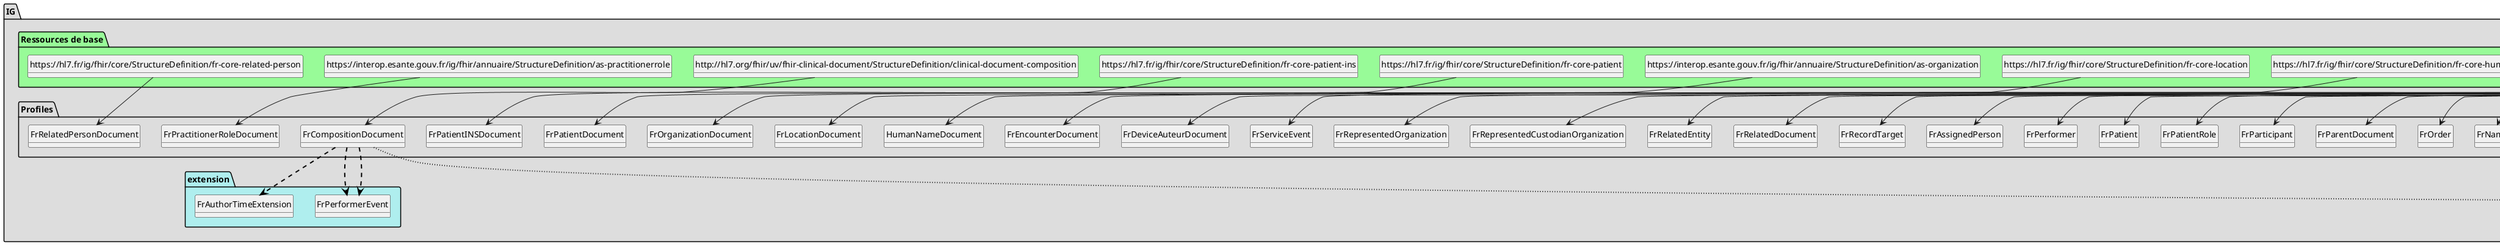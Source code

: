@startuml
set namespaceSeparator ?
hide circle
hide class fields

package IG #DDDDDD{

     package Profiles #DDDDDD{

        class AccidentsTransfusionnels{

             AccidentsTransfusionnels => [None..None]
             AccidentsTransfusionnels.identifiant => [1..1]
             AccidentsTransfusionnels.code => [1..1]
             AccidentsTransfusionnels.description => [1..1]
             AccidentsTransfusionnels.statut => [1..1]
             AccidentsTransfusionnels.date => [1..1]
             AccidentsTransfusionnels.valeur => [1..1]
             AccidentsTransfusionnels.auteur => [0..1]
        } 

        class Acte{

             Acte => [None..None]
             Acte.identifiant => [1..*]
             Acte.description => [1..1]
             Acte.code => [1..1]
             Acte.titre => [0..1]
             Acte.statut => [1..1]
             Acte.date => [0..1]
             Acte.priorite => [0..1]
             Acte.localisationAnatomique => [0..1]
             Acte.voieDAbord => [0..1]
             Acte.perfomer => [0..*]
             Acte.auteur => [0..*]
             Acte.informateur => [0..*]
             Acte.participant => [0..*]
             Acte.circonstances => [0..*]
             Acte.reason => [0..*]
             Acte.dispositifMedical => [0..*]
             Acte.difficulte => [0..1]
             Acte.scores => [0..*]
        } 

        class ActeSubstitution{

             ActeSubstitution => [None..None]
             ActeSubstitution.code => [1..1]
             ActeSubstitution.statut => [1..1]
        } 

        class AdministrationDeDerivesDuSang{

             AdministrationDeDerivesDuSang => [None..None]
             AdministrationDeDerivesDuSang.identifiant => [1..1]
             AdministrationDeDerivesDuSang.code => [1..1]
             AdministrationDeDerivesDuSang.description => [1..1]
             AdministrationDeDerivesDuSang.statut => [1..1]
             AdministrationDeDerivesDuSang.date => [1..1]
             AdministrationDeDerivesDuSang.valeur => [1..1]
             AdministrationDeDerivesDuSang.auteur => [0..1]
        } 

        class AllergieOuHypersensibilite{

             AllergieOuHypersensibilite => [None..None]
             AllergieOuHypersensibilite.identifiant => [1..*]
             AllergieOuHypersensibilite.description => [1..1]
             AllergieOuHypersensibilite.type => [1..1]
             AllergieOuHypersensibilite.statut => [0..1]
             AllergieOuHypersensibilite.date => [1..1]
             AllergieOuHypersensibilite.participant => [0..1]
             AllergieOuHypersensibilite.probleme => [0..*]
             AllergieOuHypersensibilite.statutClique => [0..1]
             AllergieOuHypersensibilite.certitude => [0..1]
             AllergieOuHypersensibilite.criticite => [0..1]
        } 

        class AllergiesEtHypersensibilites{

             AllergiesEtHypersensibilites => [None..None]
             AllergiesEtHypersensibilites.titreSection => [1..None]
             AllergiesEtHypersensibilites.sousSection => [None..0]
             AllergiesEtHypersensibilites.entree => [1..None]
             AllergiesEtHypersensibilites.entree.allergieOuHypersensibilite => [1..*]
        } 

        class AntecedentFamilialObserve{

             AntecedentFamilialObserve => [None..None]
             AntecedentFamilialObserve.identifiant => [1..1]
             AntecedentFamilialObserve.code => [1..1]
             AntecedentFamilialObserve.descriptionNarrative => [1..1]
             AntecedentFamilialObserve.statut => [1..1]
             AntecedentFamilialObserve.horodatage => [0..1]
             AntecedentFamilialObserve.resultat => [1..1]
             AntecedentFamilialObserve.interpretation => [0..1]
             AntecedentFamilialObserve.methode => [0..1]
             AntecedentFamilialObserve.site => [0..1]
             AntecedentFamilialObserve.auteur => [0..1]
        } 

        class AntecedentsFamiliaux{

             AntecedentsFamiliaux => [None..None]
             AntecedentsFamiliaux.sousSection => [None..0]
             AntecedentsFamiliaux.entree => [1..None]
             AntecedentsFamiliaux.entree.antecedentsFamiliaux => [1..*]
        } 

        class AntecedentsFamiliauxEntry{

             AntecedentsFamiliauxEntry => [None..None]
             AntecedentsFamiliauxEntry.statut => [1..1]
             AntecedentsFamiliauxEntry.identificationParent => [1..1]
             AntecedentsFamiliauxEntry.participant => [0..*]
             AntecedentsFamiliauxEntry.antecedentFamilialObserve => [1..*]
        } 

        class AntecedentsMedicaux{

             AntecedentsMedicaux => [None..None]
             AntecedentsMedicaux.titreSection => [1..None]
             AntecedentsMedicaux.sousSection => [None..0]
             AntecedentsMedicaux.entree => [1..None]
             AntecedentsMedicaux.entree.problemes => [1..*]
        } 

        class Auteur{

             Auteur => [1..None]
             Auteur.roleFonctionnel => [0..1]
             Auteur.horodatageParticipation => [1..1]
             Auteur.auteur[x] => [1..1]
        } 

        class AuteurAPSR{

             AuteurAPSR => [None..None]
        } 

        class AutorisationSubstitution{

             AutorisationSubstitution => [None..None]
             AutorisationSubstitution.typeSubstitution => [1..1]
             AutorisationSubstitution.statut => [1..1]
        } 

        class BatterieExamensDeBiologieMedicale{

             BatterieExamensDeBiologieMedicale => [None..None]
             BatterieExamensDeBiologieMedicale.identifiant => [0..1]
             BatterieExamensDeBiologieMedicale.codeBatterieExamen => [0..1]
             BatterieExamensDeBiologieMedicale.statut => [1..1]
             BatterieExamensDeBiologieMedicale.dateExamen => [0..1]
             BatterieExamensDeBiologieMedicale.choice[x] => [0..1]
             BatterieExamensDeBiologieMedicale.laboratoireExecutant => [0..*]
             BatterieExamensDeBiologieMedicale.auteur => [0..*]
             BatterieExamensDeBiologieMedicale.participant => [0..*]
             BatterieExamensDeBiologieMedicale.prelevement => [0..*]
             BatterieExamensDeBiologieMedicale.resultatElementCliniquePertinent => [0..*]
             BatterieExamensDeBiologieMedicale.imageIllustrative => [0..*]
             BatterieExamensDeBiologieMedicale.commentaire => [0..*]
        } 

        class CRBIOChapitre{

             CRBIOChapitre => [None..None]
             CRBIOChapitre.sousSection => [None..0]
             CRBIOChapitre.entree => [None..0]
             CRBIOChapitre.choice[x] => [1..*]
        } 

        class CRBIOSousChapitre{

             CRBIOSousChapitre => [None..None]
             CRBIOSousChapitre.sousSection => [None..0]
             CRBIOSousChapitre.entree => [1..1]
             CRBIOSousChapitre.entree.resultatsExamensBiologieMedicale => [1..1]
        } 

        class Certitude{

             Certitude => [None..None]
             Certitude.identifiant => [1..1]
             Certitude.code => [1..1]
             Certitude.statut => [1..1]
             Certitude.date => [1..1]
             Certitude.descriptionNarrative => [1..1]
             Certitude.valeur => [1..1]
        } 

        class CodesAbarres{

             CodesAbarres => [None..None]
             CodesAbarres.sousSection => [None..0]
             CodesAbarres.entree.imageIllustrative => [0..*]
        } 

        class CommentaireER{

             CommentaireER => [None..None]
             CommentaireER.codeCommentaireER => [1..1]
             CommentaireER.texteCommentaireER => [1..1]
             CommentaireER.statutCommentaireER => [1..1]
             CommentaireER.auteurCommentaireER => [0..1]
        } 

        class CommentaireNonCode{

             CommentaireNonCode => [None..None]
             CommentaireNonCode.sousSection => [None..0]
             CommentaireNonCode.entree => [None..0]
        } 

        class Consentement{

             Consentement => [None..None]
             Consentement.identifiantConsentement => [0..*]
             Consentement.typeConsentement => [1..1]
             Consentement.statutConsentement => [1..1]
        } 

        class CorpsDocument{

             CorpsDocument => [None..None]
             CorpsDocument.allergiesEtHypersensibilites => [0..*]
             CorpsDocument.antecedentsFamiliaux => [0..*]
             CorpsDocument.antecedentsMedicaux => [0..*]
             CorpsDocument.codesAbarres => [0..*]
             CorpsDocument.commentaireNonCode => [0..*]
             CorpsDocument.cRBIOChapitre => [0..*]
             CorpsDocument.cRBIOSousChapitre => [0..*]
             CorpsDocument.dicomActeImagerie => [0..*]
             CorpsDocument.dicomAddendum => [0..*]
             CorpsDocument.dicomConclusions => [0..*]
             CorpsDocument.dicomDemandeExamen => [0..*]
             CorpsDocument.dicomExamenComparatif => [0..*]
             CorpsDocument.dicomResultats => [0..*]
             CorpsDocument.dicomMotifActe => [0..*]
             CorpsDocument.dicomExpositionRadiations => [0..*]
             CorpsDocument.dicomHistoriqueMedical => [0..*]
             CorpsDocument.dicomInformationsCliniques => [0..*]
             CorpsDocument.dicomObjectCatalog => [0..*]
             CorpsDocument.directivesAnticipees => [0..*]
             CorpsDocument.dispensationMedicaments => [0..*]
             CorpsDocument.dispositifsMedicaux => [0..*]
             CorpsDocument.documentPDFCopie => [0..*]
             CorpsDocument.documentsAjoutes => [0..*]
             CorpsDocument.educationPatient => [0..*]
             CorpsDocument.effetsIndesirables => [0..*]
             CorpsDocument.facteursDeRisqueProfessionnelsNonCode => [0..*]
             CorpsDocument.fonctionsPhysiques => [0..*]
             CorpsDocument.habitusModeDeVie => [0..*]
             CorpsDocument.historiqueDesActes => [0..*]
             CorpsDocument.historiqueDesGrossesses => [0..*]
             CorpsDocument.planSoins => [0..*]
             CorpsDocument.pointsDeVigilancesNonCode => [0..*]
             CorpsDocument.prescriptionDispositifsMedicaux => [0..*]
             CorpsDocument.prescriptionMedicaments => [0..*]
             CorpsDocument.problemesActifs => [0..*]
             CorpsDocument.raisonRecommandationNonCode => [0..*]
             CorpsDocument.raisonRecommandation => [0..*]
             CorpsDocument.resultatsLaboratoireBiologieSecondeIntention => [0..*]
             CorpsDocument.resultatsEvenements => [0..*]
             CorpsDocument.resultatsExamensNonCode => [0..*]
             CorpsDocument.resultatsExamens => [0..*]
             CorpsDocument.resultats => [0..*]
             CorpsDocument.signesVitaux => [0..*]
             CorpsDocument.statutDocument => [0..*]
             CorpsDocument.statutFonctionnel => [0..*]
             CorpsDocument.traitements => [0..*]
             CorpsDocument.traitementSortie => [0..*]
             CorpsDocument.traitementsAdministres => [0..*]
             CorpsDocument.vaccinations => [0..*]
        } 

        class Criticite{

             Criticite => [None..None]
             Criticite.identifiant => [1..1]
             Criticite.code => [1..1]
             Criticite.statut => [1..1]
             Criticite.date => [1..1]
             Criticite.descriptionNarrative => [1..1]
             Criticite.valeur => [1..1]
        } 

        class DICOMActeImagerie{

             DICOMActeImagerie => [None..None]
             DICOMActeImagerie.titreSection => [1..None]
             DICOMActeImagerie.sousSection.complications => [0..1]
             DICOMActeImagerie.sousSection.expositionsRadiations => [0..1]
             DICOMActeImagerie.sousSection.catalogueObjects => [1..1]
             DICOMActeImagerie.entree.techniqueImagerie => [1..1]
             DICOMActeImagerie.entree.administrationProduits => [0..*]
        } 

        class DICOMAddendum{

             DICOMAddendum => [None..None]
             DICOMAddendum.titreSection => [1..None]
             DICOMAddendum.sousSection => [None..0]
             DICOMAddendum.entree => [None..0]
             DICOMAddendum.auteur => [1..1]
        } 

        class DICOMAdministrationProduitDeSante{

             DICOMAdministrationProduitDeSante => [None..None]
             DICOMAdministrationProduitDeSante.identifiant => [1..1]
             DICOMAdministrationProduitDeSante.description => [0..1]
             DICOMAdministrationProduitDeSante.statut => [1..1]
             DICOMAdministrationProduitDeSante.voieAdministration => [0..1]
             DICOMAdministrationProduitDeSante.dose => [0..1]
             DICOMAdministrationProduitDeSante.rythme => [0..1]
             DICOMAdministrationProduitDeSante.medicament => [1..1]
             DICOMAdministrationProduitDeSante.medicament.produit => [1..1]
             DICOMAdministrationProduitDeSante.medicament.produit.codeProduit => [0..1]
             DICOMAdministrationProduitDeSante.medicament.produit.codeProduit.autreCodification => [0..1]
             DICOMAdministrationProduitDeSante.medicament.produit.nomMarque => [0..1]
             DICOMAdministrationProduitDeSante.medicament.produit.numeroLot => [0..1]
        } 

        class DICOMAdministrationRadiopharmaceutique{

             DICOMAdministrationRadiopharmaceutique => [None..None]
             DICOMAdministrationRadiopharmaceutique.typeTraitement => [1..1]
             DICOMAdministrationRadiopharmaceutique.voieAdministration => [0..1]
             DICOMAdministrationRadiopharmaceutique.dose => [0..1]
             DICOMAdministrationRadiopharmaceutique.rythme => [0..1]
             DICOMAdministrationRadiopharmaceutique.medicament => [1..1]
             DICOMAdministrationRadiopharmaceutique.medicament.produit => [1..1]
             DICOMAdministrationRadiopharmaceutique.medicament.produit.codeProduit => [0..1]
             DICOMAdministrationRadiopharmaceutique.medicament.produit.codeProduit.autreCodification => [0..1]
             DICOMAdministrationRadiopharmaceutique.medicament.produit.nomMarque => [0..1]
             DICOMAdministrationRadiopharmaceutique.medicament.produit.numeroLot => [0..1]
        } 

        class DICOMCadresAafficher{

             DICOMCadresAafficher => [None..None]
             DICOMCadresAafficher.code => [1..1]
             DICOMCadresAafficher.cadresReferences => [1..1]
        } 

        class DICOMCadresReferences{

             DICOMCadresReferences => [None..None]
             DICOMCadresReferences.code => [1..1]
             DICOMCadresReferences.cadresAffiche => [1..1]
        } 

        class DICOMComplication{

             DICOMComplication => [None..None]
             DICOMComplication.titreSection => [1..None]
             DICOMComplication.sousSection => [None..0]
             DICOMComplication.entree => [None..0]
        } 

        class DICOMConclusions{

             DICOMConclusions => [None..None]
             DICOMConclusions.titreSection => [1..None]
             DICOMConclusions.sousSection => [None..0]
             DICOMConclusions.entree => [None..0]
        } 

        class DICOMDemandeExamen{

             DICOMDemandeExamen => [None..None]
             DICOMDemandeExamen.titreSection => [1..None]
             DICOMDemandeExamen.sousSection => [None..0]
             DICOMDemandeExamen.entree => [None..0]
        } 

        class DICOMExamenComparatif{

             DICOMExamenComparatif => [None..None]
             DICOMExamenComparatif.titreSection => [1..None]
             DICOMExamenComparatif.sousSection => [None..0]
             DICOMExamenComparatif.entree => [None..0]
        } 

        class DICOMExamenImagerie{

             DICOMExamenImagerie => [None..None]
             DICOMExamenImagerie.identifiant => [1..*]
             DICOMExamenImagerie.codeActe => [1..1]
             DICOMExamenImagerie.description => [0..1]
             DICOMExamenImagerie.dateActe => [0..1]
             DICOMExamenImagerie.serieImagerie => [1..1]
        } 

        class DICOMExpositionPatient{

             DICOMExpositionPatient => [None..None]
             DICOMExpositionPatient.code => [1..1]
             DICOMExpositionPatient.participant => [1..1]
        } 

        class DICOMExpositionRadiations{

             DICOMExpositionRadiations => [None..None]
             DICOMExpositionRadiations.titreSection => [1..None]
             DICOMExpositionRadiations.sousSection => [None..0]
             DICOMExpositionRadiations.entree.sOPInstanceObservation => [0..*]
             DICOMExpositionRadiations.entree.expositionRayonnements => [1..1]
             DICOMExpositionRadiations.entree.observationGrossesse => [1..1]
             DICOMExpositionRadiations.entree.observationIndication => [0..1]
             DICOMExpositionRadiations.entree.quantite => [0..*]
             DICOMExpositionRadiations.entree.administrationRadiopharmaceutique => [0..1]
        } 

        class DICOMHistoriqueMedical{

             DICOMHistoriqueMedical => [None..None]
             DICOMHistoriqueMedical.titreSection => [1..None]
             DICOMHistoriqueMedical.sousSection => [None..0]
             DICOMHistoriqueMedical.entree => [1..None]
             DICOMHistoriqueMedical.entree.observationDICOM => [1..*]
        } 

        class DICOMInformationsCliniques{

             DICOMInformationsCliniques => [None..None]
             DICOMInformationsCliniques.titreSection => [1..None]
             DICOMInformationsCliniques.sousSection.demandeExamen => [1..1]
             DICOMInformationsCliniques.sousSection.historiqueMedical => [1..1]
             DICOMInformationsCliniques.entree => [None..0]
        } 

        class DICOMMotifActe{

             DICOMMotifActe => [None..None]
             DICOMMotifActe.titreSection => [1..None]
             DICOMMotifActe.sousSection => [None..0]
             DICOMMotifActe.entree => [None..0]
        } 

        class DICOMObjectCatalog{

             DICOMObjectCatalog => [None..None]
             DICOMObjectCatalog.titreSection => [1..None]
             DICOMObjectCatalog.sousSection => [None..0]
             DICOMObjectCatalog.entree.examenImagerie => [0..*]
        } 

        class DICOMObjectifsDeReference{

             DICOMObjectifsDeReference => [None..None]
             DICOMObjectifsDeReference.code => [1..1]
             DICOMObjectifsDeReference.valeur => [1..1]
        } 

        class DICOMObservation{

             DICOMObservation => [None..None]
             DICOMObservation.identifiant => [1..1]
             DICOMObservation.code => [1..1]
             DICOMObservation.description => [0..1]
             DICOMObservation.statut => [1..1]
             DICOMObservation.date => [0..1]
             DICOMObservation.valeur => [0..1]
             DICOMObservation.localisationAnatomique => [0..1]
             DICOMObservation.localisationAnatomique.precisionTopographique => [0..*]
             DICOMObservation.localisationAnatomique.precisionTopographique.nom => [1..1]
             DICOMObservation.localisationAnatomique.precisionTopographique.valeur => [1..1]
             DICOMObservation.observation => [0..*]
             DICOMObservation.quantite => [0..*]
        } 

        class DICOMObservationSubordonnee{

             DICOMObservationSubordonnee => [None..None]
             DICOMObservationSubordonnee.identifiant => [1..1]
             DICOMObservationSubordonnee.code => [1..1]
             DICOMObservationSubordonnee.description => [0..1]
             DICOMObservationSubordonnee.statut => [1..1]
             DICOMObservationSubordonnee.date => [0..1]
             DICOMObservationSubordonnee.valeur => [0..1]
             DICOMObservationSubordonnee.interpretation => [0..1]
             DICOMObservationSubordonnee.methode => [0..1]
             DICOMObservationSubordonnee.lateralite => [0..1]
             DICOMObservationSubordonnee.lateralite.topographique => [0..1]
             DICOMObservationSubordonnee.lateralite.topographique.nom => [1..1]
             DICOMObservationSubordonnee.lateralite.topographique.valeur => [1..1]
        } 

        class DICOMQuantity{

             DICOMQuantity => [None..None]
             DICOMQuantity.identifiant => [1..1]
             DICOMQuantity.code => [1..1]
             DICOMQuantity.description => [0..1]
             DICOMQuantity.statut => [1..1]
             DICOMQuantity.date => [0..1]
             DICOMQuantity.valeur => [1..1]
             DICOMQuantity.lateralite => [0..1]
             DICOMQuantity.lateralite.topographique => [0..1]
             DICOMQuantity.lateralite.topographique.nom => [1..1]
             DICOMQuantity.lateralite.topographique.valeur => [1..1]
        } 

        class DICOMQuantitySubordonnee{

             DICOMQuantitySubordonnee => [None..None]
             DICOMQuantitySubordonnee.identifiant => [1..1]
             DICOMQuantitySubordonnee.code => [1..1]
             DICOMQuantitySubordonnee.description => [0..1]
             DICOMQuantitySubordonnee.statut => [1..1]
             DICOMQuantitySubordonnee.date => [0..1]
             DICOMQuantitySubordonnee.valeur => [1..1]
             DICOMQuantitySubordonnee.interpretation => [0..1]
             DICOMQuantitySubordonnee.methode => [0..1]
             DICOMQuantitySubordonnee.lateralite => [0..1]
             DICOMQuantitySubordonnee.lateralite.topographique => [0..1]
             DICOMQuantitySubordonnee.lateralite.topographique.nom => [1..1]
             DICOMQuantitySubordonnee.lateralite.topographique.valeur => [1..1]
        } 

        class DICOMResultats{

             DICOMResultats => [None..None]
             DICOMResultats.titreSection => [1..None]
             DICOMResultats.sousSection => [None..0]
             DICOMResultats.entree => [None..0]
        } 

        class DICOMSOPInstanceObservation{

             DICOMSOPInstanceObservation => [None..None]
             DICOMSOPInstanceObservation.identifiant => [1..*]
             DICOMSOPInstanceObservation.classeSOP => [1..1]
             DICOMSOPInstanceObservation.description => [0..1]
             DICOMSOPInstanceObservation.statut => [1..1]
             DICOMSOPInstanceObservation.date => [0..1]
             DICOMSOPInstanceObservation.observation => [0..*]
             DICOMSOPInstanceObservation.objectifsReferences => [0..*]
             DICOMSOPInstanceObservation.cadresReferences => [0..1]
        } 

        class DICOMSOPInstanceObservationSubordonnee{

             DICOMSOPInstanceObservationSubordonnee => [None..None]
             DICOMSOPInstanceObservationSubordonnee.identifiant => [1..*]
             DICOMSOPInstanceObservationSubordonnee.classeSOP => [1..1]
             DICOMSOPInstanceObservationSubordonnee.description => [0..1]
             DICOMSOPInstanceObservationSubordonnee.statut => [1..1]
             DICOMSOPInstanceObservationSubordonnee.date => [0..1]
             DICOMSOPInstanceObservationSubordonnee.objectifsReferences => [0..1]
             DICOMSOPInstanceObservationSubordonnee.cadresReferences => [0..1]
        } 

        class DICOMSerieImagerie{

             DICOMSerieImagerie => [None..None]
             DICOMSerieImagerie.identifiant => [1..*]
             DICOMSerieImagerie.code => [1..1]
             DICOMSerieImagerie.description => [0..1]
             DICOMSerieImagerie.date => [0..1]
             DICOMSerieImagerie.serieImagerie => [1..1]
        } 

        class DICOMTechniqueImagerie{

             DICOMTechniqueImagerie => [None..None]
             DICOMTechniqueImagerie.identifiant => [1..1]
             DICOMTechniqueImagerie.codeActe => [1..1]
             DICOMTechniqueImagerie.description => [0..1]
             DICOMTechniqueImagerie.date => [0..1]
             DICOMTechniqueImagerie.modaliteAcquisition => [1..*]
             DICOMTechniqueImagerie.lateralite => [0..1]
             DICOMTechniqueImagerie.lateralite.topographique => [0..1]
             DICOMTechniqueImagerie.lateralite.topographique.nom => [1..1]
             DICOMTechniqueImagerie.lateralite.topographique.valeur => [1..1]
             DICOMTechniqueImagerie.participant => [0..1]
        } 

        class DemandeExamenOuSuivi{

             DemandeExamenOuSuivi => [None..None]
             DemandeExamenOuSuivi.identifiant => [1..1]
             DemandeExamenOuSuivi.typeDemande => [1..1]
             DemandeExamenOuSuivi.description => [1..1]
             DemandeExamenOuSuivi.statutDemande => [1..1]
             DemandeExamenOuSuivi.date => [1..1]
             DemandeExamenOuSuivi.resultat => [0..1]
             DemandeExamenOuSuivi.interpretation => [0..1]
             DemandeExamenOuSuivi.methode => [0..1]
             DemandeExamenOuSuivi.cible => [0..1]
             DemandeExamenOuSuivi.auteur => [0..1]
        } 

        class DestinatairePrevu{

             DestinatairePrevu => [None..None]
             DestinatairePrevu.destinataire => [0..*]
        } 

        class DirectiveAnticipee{

             DirectiveAnticipee => [None..None]
             DirectiveAnticipee.identifiant => [1..1]
             DirectiveAnticipee.code => [1..1]
             DirectiveAnticipee.description => [1..1]
             DirectiveAnticipee.statut => [1..1]
             DirectiveAnticipee.date => [1..1]
             DirectiveAnticipee.valeurDirectiveIdentifiee => [0..1]
             DirectiveAnticipee.reference => [0..1]
             DirectiveAnticipee.documentEncapsule => [0..1]
             DirectiveAnticipee.documentEncapsule.observationMedia => [1..1]
             DirectiveAnticipee.documentEncapsule.observationMedia.identifiant => [0..1]
             DirectiveAnticipee.documentEncapsule.observationMedia.documentEncapsuleEncode => [0..1]
        } 

        class DirectivesAnticipees{

             DirectivesAnticipees => [None..None]
             DirectivesAnticipees.titreSection => [1..None]
             DirectivesAnticipees.sousSection => [None..0]
             DirectivesAnticipees.entree.directiveAnticipee => [0..*]
        } 

        class DispensationMedicaments{

             DispensationMedicaments => [None..None]
             DispensationMedicaments.titreSection => [1..None]
             DispensationMedicaments.sousSection => [None..0]
             DispensationMedicaments.entree => [1..None]
             DispensationMedicaments.entree.traitementDispense => [1..*]
             DispensationMedicaments.auteur => [1..1]
        } 

        class DispositifMedical{

             DispositifMedical => [None..None]
             DispositifMedical.identifiant => [0..*]
             DispositifMedical.type => [1..1]
             DispositifMedical.type.code => [1..1]
             DispositifMedical.type.code.autreCode => [0..*]
        } 

        class DispositifMedicalEntry{

             DispositifMedicalEntry => [None..None]
             DispositifMedicalEntry.identifiant => [1..*]
             DispositifMedicalEntry.description => [1..1]
             DispositifMedicalEntry.statut => [1..1]
             DispositifMedicalEntry.date => [1..1]
             DispositifMedicalEntry.renouvellement => [0..1]
             DispositifMedicalEntry.quantite => [0..1]
             DispositifMedicalEntry.duree => [0..1]
             DispositifMedicalEntry.performer => [0..*]
             DispositifMedicalEntry.auteur => [0..*]
             DispositifMedicalEntry.dispositifMedical => [1..*]
             DispositifMedicalEntry.affectionLongueDuree => [0..1]
             DispositifMedicalEntry.accidentTravail => [0..1]
             DispositifMedicalEntry.prevention => [0..1]
             DispositifMedicalEntry.nonRemboursable => [0..1]
        } 

        class DispositifsMedicaux{

             DispositifsMedicaux => [None..None]
             DispositifsMedicaux.titreSection => [1..None]
             DispositifsMedicaux.sousSection => [None..0]
             DispositifsMedicaux.entree.dispositifsMedicaux => [0..*]
        } 

        class DocumentAttache{

             DocumentAttache => [None..None]
             DocumentAttache.identifiant => [1..1]
             DocumentAttache.code => [1..1]
             DocumentAttache.statut => [1..1]
             DocumentAttache.date => [0..1]
             DocumentAttache.typeDocumentAttache => [1..1]
             DocumentAttache.typeDocumentAttache.natureDocument => [1..1]
             DocumentAttache.documentAttache => [1..1]
             DocumentAttache.documentAttache.observationMedia => [1..1]
             DocumentAttache.documentAttache.observationMedia.identifiant => [1..1]
             DocumentAttache.documentAttache.observationMedia.documentAttacheEncode => [1..1]
        } 

        class DocumentDeReference{

             DocumentDeReference => [None..1]
             DocumentDeReference.typeReference => [1..1]
             DocumentDeReference.identifiantUniqueDocument => [1..1]
        } 

        class DocumentPDFCopie{

             DocumentPDFCopie => [None..None]
             DocumentPDFCopie.titreSection => [1..None]
             DocumentPDFCopie.sousSection => [None..0]
             DocumentPDFCopie.entree => [1..1]
             DocumentPDFCopie.entree.documentAttache => [1..1]
        } 

        class DocumentsAjoutes{

             DocumentsAjoutes => [None..None]
             DocumentsAjoutes.sousSection => [None..0]
             DocumentsAjoutes.entree.simpleObservation => [0..1]
             DocumentsAjoutes.entree.documentAttache => [1..*]
        } 

        class DoseAntigene{

             DoseAntigene => [None..None]
             DoseAntigene.identifiant => [1..1]
             DoseAntigene.doseAntigene => [1..1]
             DoseAntigene.antigene => [1..1]
        } 

        class EchantillonPreleve{

             EchantillonPreleve => [None..None]
             EchantillonPreleve.identifiant => [1..1]
             EchantillonPreleve.echantillon => [1..1]
             EchantillonPreleve.echantillon.code => [1..1]
             EchantillonPreleve.echantillon.quantite => [0..1]
        } 

        class EducationPatient{

             EducationPatient => [None..None]
             EducationPatient.sousSection => [None..0]
             EducationPatient.entree.acte => [0..*]
             EducationPatient.entree.observation => [0..*]
             EducationPatient.entree.reference => [0..*]
        } 

        class EffetIndesirable{

             EffetIndesirable => [None..None]
             EffetIndesirable.identifiant => [1..*]
             EffetIndesirable.typeEffetIndesirable => [1..1]
             EffetIndesirable.description => [1..1]
             EffetIndesirable.statut => [1..1]
             EffetIndesirable.dateDebutFin => [0..1]
             EffetIndesirable.valeur => [1..1]
             EffetIndesirable.traitement => [1..1]
             EffetIndesirable.probleme => [0..*]
             EffetIndesirable.imputabiliteEffetIndesirable => [0..1]
             EffetIndesirable.graviteEffetIndesirable => [1..1]
             EffetIndesirable.evolutionEffetIndesirable => [0..1]
        } 

        class EffetsIndesirables{

             EffetsIndesirables => [None..None]
             EffetsIndesirables.titreSection => [1..None]
             EffetsIndesirables.sousSection => [None..0]
             EffetsIndesirables.entree => [1..None]
             EffetsIndesirables.entree.effetIndesirable => [1..*]
        } 

        class EnRapportAvecALD{

             EnRapportAvecALD => [None..None]
             EnRapportAvecALD.identifiant => [1..1]
             EnRapportAvecALD.code => [1..1]
             EnRapportAvecALD.description => [1..1]
             EnRapportAvecALD.statut => [1..1]
             EnRapportAvecALD.horodatage => [0..1]
             EnRapportAvecALD.resultat => [1..1]
             EnRapportAvecALD.auteur => [0..1]
        } 

        class EnRapportAvecAccidentTravail{

             EnRapportAvecAccidentTravail => [None..None]
             EnRapportAvecAccidentTravail.identifiant => [1..1]
             EnRapportAvecAccidentTravail.code => [1..1]
             EnRapportAvecAccidentTravail.description => [1..1]
             EnRapportAvecAccidentTravail.statut => [1..1]
             EnRapportAvecAccidentTravail.horodatage => [0..1]
             EnRapportAvecAccidentTravail.resultat => [1..1]
             EnRapportAvecAccidentTravail.auteur => [0..1]
        } 

        class EnRapportAvecLaPrevention{

             EnRapportAvecLaPrevention => [None..None]
             EnRapportAvecLaPrevention.identifiant => [1..1]
             EnRapportAvecLaPrevention.code => [1..1]
             EnRapportAvecLaPrevention.description => [1..1]
             EnRapportAvecLaPrevention.statut => [1..1]
             EnRapportAvecLaPrevention.horodatage => [0..1]
             EnRapportAvecLaPrevention.resultat => [1..1]
             EnRapportAvecLaPrevention.auteur => [0..1]
        } 

        class EnteteDocument{

             EnteteDocument => [1..1]
             EnteteDocument.identifiantUniqueDocument => [1..1]
             EnteteDocument.modeleDocument => [1..1]
             EnteteDocument.typeDocument => [1..1]
             EnteteDocument.titreDocument => [1..1]
             EnteteDocument.dateDeCreationDocument => [1..1]
             EnteteDocument.niveauConfidentialiteDocument => [1..1]
             EnteteDocument.languePrincipaleDocument => [1..1]
             EnteteDocument.identifiantLotDeVersionsDocument => [1..1]
             EnteteDocument.versionDocument => [1..1]
             EnteteDocument.statutDocument => [1..1]
             EnteteDocument.patient => [1..1]
             EnteteDocument.auteur => [1..*]
             EnteteDocument.operateurSaisie => [0..1]
             EnteteDocument.informateur => [0..*]
             EnteteDocument.structureConservation => [1..1]
             EnteteDocument.destinataire => [0..*]
             EnteteDocument.responsable => [1..1]
             EnteteDocument.validateur => [0..*]
             EnteteDocument.participant => [0..*]
             EnteteDocument.prescription => [0..*]
             EnteteDocument.evenement => [1..*]
             EnteteDocument.documentDeReference => [0..1]
             EnteteDocument.consentementAssocie => [0..*]
             EnteteDocument.priseEncharge => [1..1]
        } 

        class Evaluation{

             Evaluation => [None..None]
             Evaluation.identifiant => [1..1]
             Evaluation.typeEvaluation => [1..1]
             Evaluation.description => [1..1]
             Evaluation.statut => [1..1]
             Evaluation.date => [1..1]
             Evaluation.interpretation => [0..1]
             Evaluation.evaluateur => [0..1]
             Evaluation.auteurEvaluation => [0..1]
             Evaluation.responsableEvaluation => [0..1]
             Evaluation.evaluationComposant => [0..*]
             Evaluation.statutEvaluation => [0..1]
             Evaluation.commentaire => [0..*]
             Evaluation.referenceInterne => [0..*]
        } 

        class EvaluationComposant{

             EvaluationComposant => [None..None]
             EvaluationComposant.identifiant => [1..1]
             EvaluationComposant.codeEvaluation => [1..1]
             EvaluationComposant.description => [1..1]
             EvaluationComposant.statut => [1..1]
             EvaluationComposant.horodatage => [1..1]
             EvaluationComposant.resultat => [1..1]
             EvaluationComposant.interpretation => [0..1]
             EvaluationComposant.composantEvaluation => [0..*]
             EvaluationComposant.commentaire => [0..*]
        } 

        class EvaluationComposantN2{

             EvaluationComposantN2 => [None..None]
             EvaluationComposantN2.identifiant => [1..1]
             EvaluationComposantN2.codeEvaluation => [1..1]
             EvaluationComposantN2.description => [1..1]
             EvaluationComposantN2.statut => [1..1]
             EvaluationComposantN2.horodatage => [1..1]
             EvaluationComposantN2.resultat => [1..1]
             EvaluationComposantN2.interpretation => [0..*]
             EvaluationComposantN2.commentaire => [0..*]
        } 

        class Evenement{

             Evenement => [1..None]
             Evenement.identifiantEvenement => [0..*]
             Evenement.codeEvenement => [0..1]
             Evenement.codeEvenement.id => [None..0]
             Evenement.codeEvenement.extension => [None..0]
             Evenement.codeEvenement.translation => [0..*]
             Evenement.dateHeureEvenement => [0..1]
             Evenement.executantEvenement => [0..1]
             Evenement.executantEvenement.roleFonctionnel => [0..1]
             Evenement.executantEvenement.dateHeureParticipation => [0..1]
             Evenement.executantEvenement.executant => [1..1]
        } 

        class EvenementIndesirablePendantHospitalisation{

             EvenementIndesirablePendantHospitalisation => [None..None]
             EvenementIndesirablePendantHospitalisation.identifiant => [1..1]
             EvenementIndesirablePendantHospitalisation.code => [1..1]
             EvenementIndesirablePendantHospitalisation.description => [1..1]
             EvenementIndesirablePendantHospitalisation.statut => [1..1]
             EvenementIndesirablePendantHospitalisation.date => [1..1]
             EvenementIndesirablePendantHospitalisation.valeur => [1..1]
             EvenementIndesirablePendantHospitalisation.auteur => [0..1]
        } 

        class EvenementsIndesirablesSuiteAdministrationDerivesSang{

             EvenementsIndesirablesSuiteAdministrationDerivesSang => [None..None]
             EvenementsIndesirablesSuiteAdministrationDerivesSang.identifiant => [1..1]
             EvenementsIndesirablesSuiteAdministrationDerivesSang.code => [1..1]
             EvenementsIndesirablesSuiteAdministrationDerivesSang.description => [1..1]
             EvenementsIndesirablesSuiteAdministrationDerivesSang.statut => [1..1]
             EvenementsIndesirablesSuiteAdministrationDerivesSang.date => [1..1]
             EvenementsIndesirablesSuiteAdministrationDerivesSang.valeur => [1..1]
             EvenementsIndesirablesSuiteAdministrationDerivesSang.auteur => [0..1]
        } 

        class EvolutionEffetIndesirable{

             EvolutionEffetIndesirable => [None..None]
             EvolutionEffetIndesirable.code => [1..1]
             EvolutionEffetIndesirable.description => [1..1]
             EvolutionEffetIndesirable.statut => [1..1]
             EvolutionEffetIndesirable.evolution => [1..1]
        } 

        class FacteursDeRisqueProfessionnelsNonCode{

             FacteursDeRisqueProfessionnelsNonCode => [None..None]
             FacteursDeRisqueProfessionnelsNonCode.sousSection => [None..0]
             FacteursDeRisqueProfessionnelsNonCode.entree => [None..0]
        } 

        class FonctionsPhysiques{

             FonctionsPhysiques => [None..None]
             FonctionsPhysiques.sousSection => [None..0]
             FonctionsPhysiques.entree.groupeQuestionnairesEvaluation => [0..*]
             FonctionsPhysiques.entree.evalutation => [0..*]
        } 

        class FrActe{

             Procedure => [None..None]
             Procedure.nullFlavor => [None..0]
             Procedure.realmCode => [None..0]
             Procedure.typeId => [None..0]
             Procedure.templateId => [2..None]
             Procedure.templateId:frActeCISIS => [1..1]
             Procedure.templateId:frActeCISIS.nullFlavor => [None..0]
             Procedure.templateId:frActeCISIS.assigningAuthorityName => [None..0]
             Procedure.templateId:frActeCISIS.displayable => [None..0]
             Procedure.templateId:frActeCISIS.root => [1..None]
             Procedure.templateId:frActeCISIS.extension => [None..0]
             Procedure.templateId:procedureEntryIHEPCC => [1..1]
             Procedure.templateId:procedureEntryIHEPCC.nullFlavor => [None..0]
             Procedure.templateId:procedureEntryIHEPCC.assigningAuthorityName => [None..0]
             Procedure.templateId:procedureEntryIHEPCC.displayable => [None..0]
             Procedure.templateId:procedureEntryIHEPCC.root => [1..None]
             Procedure.templateId:procedureEntryIHEPCC.extension => [None..0]
             Procedure.templateId:procedureActivityCCD => [0..1]
             Procedure.templateId:procedureActivityCCD.nullFlavor => [None..0]
             Procedure.templateId:procedureActivityCCD.assigningAuthorityName => [None..0]
             Procedure.templateId:procedureActivityCCD.displayable => [None..0]
             Procedure.templateId:procedureActivityCCD.root => [1..None]
             Procedure.templateId:procedureActivityCCD.extension => [None..0]
             Procedure.templateId:planOfCareActivityCCD => [0..1]
             Procedure.templateId:planOfCareActivityCCD.nullFlavor => [None..0]
             Procedure.templateId:planOfCareActivityCCD.assigningAuthorityName => [None..0]
             Procedure.templateId:planOfCareActivityCCD.displayable => [None..0]
             Procedure.templateId:planOfCareActivityCCD.root => [1..None]
             Procedure.templateId:planOfCareActivityCCD.extension => [None..0]
             Procedure.moodCode => [None..None]
             Procedure.id => [1..None]
             Procedure.code => [1..None]
             Procedure.negationInd => [None..0]
             Procedure.text => [1..None]
             Procedure.statusCode => [1..None]
             Procedure.effectiveTime => [None..None]
             Procedure.priorityCode => [None..None]
             Procedure.priorityCode.nullFlavor => [None..0]
             Procedure.priorityCode.sdtcValueSet => [None..0]
             Procedure.priorityCode.sdtcValueSetVersion => [None..0]
             Procedure.priorityCode.originalText => [None..None]
             Procedure.priorityCode.translation => [None..0]
             Procedure.languageCode => [None..0]
             Procedure.methodCode => [None..0]
             Procedure.approachSiteCode => [None..None]
             Procedure.approachSiteCode.nullFlavor => [None..0]
             Procedure.approachSiteCode.sdtcValueSet => [None..0]
             Procedure.approachSiteCode.sdtcValueSetVersion => [None..0]
             Procedure.approachSiteCode.qualifier => [None..1]
             Procedure.targetSiteCode => [None..None]
             Procedure.targetSiteCode.nullFlavor => [None..0]
             Procedure.targetSiteCode.sdtcValueSet => [None..0]
             Procedure.targetSiteCode.sdtcValueSetVersion => [None..0]
             Procedure.targetSiteCode.qualifier => [None..1]
             Procedure.targetSiteCode.qualifier.nullFlavor => [None..0]
             Procedure.targetSiteCode.qualifier.inverted => [None..0]
             Procedure.targetSiteCode.qualifier.name => [1..None]
             Procedure.targetSiteCode.qualifier.name.nullFlavor => [None..0]
             Procedure.targetSiteCode.qualifier.name.code => [None..None]
             Procedure.targetSiteCode.qualifier.name.codeSystem => [None..None]
             Procedure.targetSiteCode.qualifier.name.codeSystemName => [None..None]
             Procedure.targetSiteCode.qualifier.name.displayName => [None..None]
             Procedure.targetSiteCode.qualifier.name.sdtcValueSet => [None..0]
             Procedure.targetSiteCode.qualifier.name.sdtcValueSetVersion => [None..0]
             Procedure.targetSiteCode.qualifier.name.originalText => [None..0]
             Procedure.targetSiteCode.qualifier.value => [1..None]
             Procedure.subject => [None..0]
             Procedure.specimen => [None..0]
             Procedure.entryRelationship => [None..None]
             Procedure.entryRelationship:circonstances => [0..*]
             Procedure.entryRelationship:motif => [0..*]
             Procedure.entryRelationship:referenceDM => [0..*]
             Procedure.entryRelationship:difficulte => [0..1]
             Procedure.entryRelationship:scores => [0..*]
             Procedure.reference => [None..0]
             Procedure.precondition => [None..0]
             Procedure.sdtcPrecondition2 => [None..0]
             Procedure.sdtcInFulfillmentOf1 => [None..0]
        } 

        class FrActeSubstitution{

             Act => [None..None]
             Act.nullFlavor => [None..0]
             Act.realmCode => [None..0]
             Act.typeId => [None..0]
             Act.templateId => [2..2]
             Act.templateId.nullFlavor => [None..0]
             Act.templateId.assigningAuthorityName => [None..0]
             Act.templateId.displayable => [None..0]
             Act.templateId.root => [1..None]
             Act.templateId.extension => [None..0]
             Act.templateId:frActeSubstitutionCISIS => [1..1]
             Act.templateId:frActeSubstitutionCISIS.root => [None..None]
             Act.templateId:iheSubstitutionAct => [1..1]
             Act.templateId:iheSubstitutionAct.root => [None..None]
             Act.classCode => [None..None]
             Act.moodCode => [None..None]
             Act.negationInd => [None..0]
             Act.id => [None..0]
             Act.code => [None..None]
             Act.code.nullFlavor => [None..0]
             Act.code.code => [None..None]
             Act.code.codeSystem => [None..None]
             Act.code.codeSystemName => [None..None]
             Act.code.displayName => [None..None]
             Act.code.sdtcValueSet => [None..0]
             Act.code.sdtcValueSetVersion => [None..0]
             Act.code.originalText => [None..0]
             Act.code.qualifier => [None..0]
             Act.code.translation => [None..0]
             Act.text => [None..0]
             Act.statusCode => [1..None]
             Act.statusCode.nullFlavor => [None..0]
             Act.statusCode.code => [None..None]
             Act.statusCode.sdtcValueSet => [None..0]
             Act.statusCode.sdtcValueSetVersion => [None..0]
             Act.effectiveTime => [None..0]
             Act.priorityCode => [None..0]
             Act.languageCode => [None..0]
             Act.subject => [None..0]
             Act.specimen => [None..0]
             Act.performer => [None..0]
             Act.author => [None..0]
             Act.informant => [None..0]
             Act.participant => [None..0]
             Act.entryRelationship => [None..0]
             Act.reference => [None..0]
             Act.precondition => [None..0]
             Act.sdtcPrecondition2 => [None..0]
             Act.sdtcInFulfillmentOf1 => [None..0]
        } 

        class FrAllergieOuHypersensibilite{

             Observation => [None..None]
             Observation.nullFlavor => [None..0]
             Observation.realmCode => [None..0]
             Observation.typeId => [None..0]
             Observation.templateId => [5..None]
             Observation.templateId:alertObservationCCD => [1..1]
             Observation.templateId:alertObservationCCD.nullFlavor => [None..0]
             Observation.templateId:alertObservationCCD.assigningAuthorityName => [None..0]
             Observation.templateId:alertObservationCCD.displayable => [None..0]
             Observation.templateId:alertObservationCCD.root => [1..None]
             Observation.templateId:alertObservationCCD.extension => [None..0]
             Observation.templateId:problemEntryIHEPCC => [1..1]
             Observation.templateId:problemEntryIHEPCC.nullFlavor => [None..0]
             Observation.templateId:problemEntryIHEPCC.assigningAuthorityName => [None..0]
             Observation.templateId:problemEntryIHEPCC.displayable => [None..0]
             Observation.templateId:problemEntryIHEPCC.root => [1..None]
             Observation.templateId:problemEntryIHEPCC.extension => [None..0]
             Observation.templateId:allergiesAndIntolerancesEntryIHEPCC => [1..1]
             Observation.templateId:allergiesAndIntolerancesEntryIHEPCC.nullFlavor => [None..0]
             Observation.templateId:allergiesAndIntolerancesEntryIHEPCC.assigningAuthorityName => [None..0]
             Observation.templateId:allergiesAndIntolerancesEntryIHEPCC.displayable => [None..0]
             Observation.templateId:allergiesAndIntolerancesEntryIHEPCC.root => [1..None]
             Observation.templateId:allergiesAndIntolerancesEntryIHEPCC.extension => [None..0]
             Observation.templateId:problemObservationCCD => [1..1]
             Observation.templateId:problemObservationCCD.nullFlavor => [None..0]
             Observation.templateId:problemObservationCCD.assigningAuthorityName => [None..0]
             Observation.templateId:problemObservationCCD.displayable => [None..0]
             Observation.templateId:problemObservationCCD.root => [1..None]
             Observation.templateId:problemObservationCCD.extension => [None..0]
             Observation.templateId:frAllergieOuHypersensibiliteCISIS => [1..1]
             Observation.templateId:frAllergieOuHypersensibiliteCISIS.nullFlavor => [None..0]
             Observation.templateId:frAllergieOuHypersensibiliteCISIS.assigningAuthorityName => [None..0]
             Observation.templateId:frAllergieOuHypersensibiliteCISIS.displayable => [None..0]
             Observation.templateId:frAllergieOuHypersensibiliteCISIS.root => [1..None]
             Observation.templateId:frAllergieOuHypersensibiliteCISIS.extension => [None..0]
             Observation.classCode => [None..None]
             Observation.moodCode => [None..None]
             Observation.id => [1..None]
             Observation.code => [None..None]
             Observation.derivationExpr => [None..0]
             Observation.text => [1..None]
             Observation.statusCode => [1..None]
             Observation.statusCode.nullFlavor => [None..0]
             Observation.statusCode.code => [None..None]
             Observation.statusCode.sdtcValueSet => [None..0]
             Observation.statusCode.sdtcValueSetVersion => [None..0]
             Observation.effectiveTime => [1..None]
             Observation.effectiveTime.nullFlavor => [None..0]
             Observation.effectiveTime.value => [None..0]
             Observation.effectiveTime.operator => [None..0]
             Observation.effectiveTime.low => [1..None]
             Observation.effectiveTime.center => [None..0]
             Observation.effectiveTime.width => [None..0]
             Observation.priorityCode => [None..0]
             Observation.repeatNumber => [None..0]
             Observation.languageCode => [None..0]
             Observation.value => [1..1]
             Observation.interpretationCode => [None..0]
             Observation.methodCode => [None..0]
             Observation.targetSiteCode => [None..0]
             Observation.subject => [None..0]
             Observation.specimen => [None..0]
             Observation.performer => [None..0]
             Observation.author => [None..0]
             Observation.informant => [None..0]
             Observation.participant => [None..1]
             Observation.entryRelationship => [None..None]
             Observation.entryRelationship:probleme => [0..*]
             Observation.entryRelationship:statutClinique => [0..1]
             Observation.entryRelationship:criticite => [0..1]
             Observation.entryRelationship:certitude => [0..1]
             Observation.reference => [None..0]
             Observation.precondition => [None..0]
             Observation.sdtcPrecondition2 => [None..0]
             Observation.referenceRange => [None..0]
             Observation.sdtcInFulfillmentOf1 => [None..0]
        } 

        class GraviteEffetIndesirable{

             GraviteEffetIndesirable => [None..None]
             GraviteEffetIndesirable.code => [1..1]
             GraviteEffetIndesirable.description => [1..1]
             GraviteEffetIndesirable.statut => [1..1]
             GraviteEffetIndesirable.niveauGravite => [1..1]
        } 

        class GroupDeQuestionnairesDevaluation{

             GroupDeQuestionnairesDevaluation => [None..None]
             GroupDeQuestionnairesDevaluation.identifiant => [1..*]
             GroupDeQuestionnairesDevaluation.code => [1..1]
             GroupDeQuestionnairesDevaluation.statut => [1..1]
             GroupDeQuestionnairesDevaluation.horodatage => [1..1]
             GroupDeQuestionnairesDevaluation.valeur => [1..1]
             GroupDeQuestionnairesDevaluation.evaluation => [1..*]
        } 

        class HabitusModeDeVie{

             HabitusModeDeVie => [None..None]
             HabitusModeDeVie.titreSection => [1..None]
             HabitusModeDeVie.sousSection => [None..0]
             HabitusModeDeVie.entree.habitusModeDeVieEntry => [0..*]
        } 

        class HabitusModeDeVieEntry{

             HabitusModeDeVieEntry => [None..None]
             HabitusModeDeVieEntry.identifiant => [1..1]
             HabitusModeDeVieEntry.code => [1..1]
             HabitusModeDeVieEntry.description => [1..1]
             HabitusModeDeVieEntry.statut => [1..1]
             HabitusModeDeVieEntry.horodatage => [0..1]
             HabitusModeDeVieEntry.resultat => [1..1]
        } 

        class HistoriqueDesActes{

             HistoriqueDesActes => [None..None]
             HistoriqueDesActes.titreSection => [1..None]
             HistoriqueDesActes.sousSection => [None..0]
             HistoriqueDesActes.entree => [1..None]
             HistoriqueDesActes.entree.actes => [1..*]
             HistoriqueDesActes.entree.references => [1..*]
        } 

        class HistoriqueDesGrossesses{

             HistoriqueDesGrossesses => [None..None]
             HistoriqueDesGrossesses.titreSection => [1..None]
             HistoriqueDesGrossesses.sousSection => [None..0]
             HistoriqueDesGrossesses.entree[x] => [1..*]
        } 

        class HistoriqueGrossesse{

             HistoriqueGrossesse => [None..None]
             HistoriqueGrossesse.identifiant => [1..1]
             HistoriqueGrossesse.code => [1..1]
             HistoriqueGrossesse.statut => [1..1]
             HistoriqueGrossesse.periodeGrossesse => [1..1]
             HistoriqueGrossesse.choice[x] => [1..*]
        } 

        class HorsAMM{

             HorsAMM => [None..None]
             HorsAMM.identifiant => [1..1]
             HorsAMM.code => [1..1]
             HorsAMM.description => [1..1]
             HorsAMM.statut => [1..1]
             HorsAMM.horodatage => [0..1]
             HorsAMM.resultat => [1..1]
             HorsAMM.auteur => [0..*]
        } 

        class IdentificationDeMicroOrganismesMultiresistants{

             IdentificationDeMicroOrganismesMultiresistants => [None..None]
             IdentificationDeMicroOrganismesMultiresistants.identifiant => [1..1]
             IdentificationDeMicroOrganismesMultiresistants.code => [1..1]
             IdentificationDeMicroOrganismesMultiresistants.description => [1..1]
             IdentificationDeMicroOrganismesMultiresistants.statut => [1..1]
             IdentificationDeMicroOrganismesMultiresistants.date => [1..1]
             IdentificationDeMicroOrganismesMultiresistants.valeur => [1..1]
             IdentificationDeMicroOrganismesMultiresistants.auteur => [0..1]
        } 

        class ImageIllustrative{

             ImageIllustrative => [None..None]
             ImageIllustrative.identifiant => [0..*]
             ImageIllustrative.langue => [0..1]
             ImageIllustrative.imageEncodee => [1..1]
             ImageIllustrative.imageEncodee.mediaType => [1..1]
             ImageIllustrative.imageEncodee.representation => [1..1]
             ImageIllustrative.subject => [0..*]
             ImageIllustrative.specimen => [0..*]
             ImageIllustrative.performer => [0..*]
             ImageIllustrative.auteur => [0..*]
             ImageIllustrative.informant => [0..*]
             ImageIllustrative.participant => [0..*]
             ImageIllustrative.entryRelationship => [0..*]
             ImageIllustrative.reference => [0..*]
             ImageIllustrative.precondition => [0..*]
        } 

        class ImputabiliteEffetIndesirable{

             ImputabiliteEffetIndesirable => [None..None]
             ImputabiliteEffetIndesirable.code => [1..1]
             ImputabiliteEffetIndesirable.description => [1..1]
             ImputabiliteEffetIndesirable.statut => [1..1]
             ImputabiliteEffetIndesirable.niveauImputabilite => [1..1]
        } 

        class InformantAPSR{

             InformantAPSR => [None..None]
        } 

        class Informateur{

             Informateur => [None..None]
             Informateur.informateur => [1..1]
        } 

        class InstructionAuPatient{

             InstructionAuPatient => [None..None]
             InstructionAuPatient.identifiant => [1..1]
             InstructionAuPatient.codeInstructionPatient => [1..1]
             InstructionAuPatient.descriptionInstructionPatient => [1..1]
             InstructionAuPatient.statutInstructionPatient => [1..1]
             InstructionAuPatient.horodatageinstructionPatient => [0..1]
             InstructionAuPatient.valeurInstructionPatient => [0..*]
        } 

        class InstructionsAuDispensateur{

             InstructionsAuDispensateur => [None..None]
             InstructionsAuDispensateur.identifiant => [1..1]
             InstructionsAuDispensateur.codeInstructionsDispensateurt => [1..1]
             InstructionsAuDispensateur.descriptionInstructionsDispensateur => [1..1]
             InstructionsAuDispensateur.statutInstructionsDispensateur => [1..1]
        } 

        class InstructionsPatient{

             InstructionsPatient => [None..None]
             InstructionsPatient.identifiant => [1..1]
             InstructionsPatient.codeInstructionsPatient => [1..1]
             InstructionsPatient.descriptionInstructionsPatient => [1..1]
             InstructionsPatient.statutInstructionsPatient => [1..1]
             InstructionsPatient.instructionPatient => [0..*]
        } 

        class IsolatMicrobiologique{

             IsolatMicrobiologique => [None..None]
             IsolatMicrobiologique.identifiant => [0..1]
             IsolatMicrobiologique.codeIsolat => [0..1]
             IsolatMicrobiologique.statut => [1..1]
             IsolatMicrobiologique.dateateResultat => [0..1]
             IsolatMicrobiologique.choice[x] => [0..1]
             IsolatMicrobiologique.isolatMicrobiologique => [1..1]
             IsolatMicrobiologique.isolatMicrobiologique.isolat => [1..1]
             IsolatMicrobiologique.isolatMicrobiologique.isolat.identifiant => [1..1]
             IsolatMicrobiologique.isolatMicrobiologique.isolat.agent => [1..1]
             IsolatMicrobiologique.isolatMicrobiologique.isolat.agent.code => [1..1]
             IsolatMicrobiologique.laboratoireExecutant => [0..*]
             IsolatMicrobiologique.auteur => [0..*]
             IsolatMicrobiologique.valideur => [0..1]
             IsolatMicrobiologique.responsable => [0..1]
             IsolatMicrobiologique.dispositifAutomatique => [0..*]
             IsolatMicrobiologique.batterieExamensDeBiologieMedicale => [0..*]
             IsolatMicrobiologique.resultatElementCliniquePertinent => [0..*]
             IsolatMicrobiologique.imageIllustrative => [0..*]
             IsolatMicrobiologique.commentaire => [0..*]
        } 

        class LaboratoireExecutant{

             LaboratoireExecutant => [None..None]
             LaboratoireExecutant.dateExecution => [1..1]
             LaboratoireExecutant.executant => [1..1]
        } 

        class ModaliteEntree{

             ModaliteEntree => [None..None]
             ModaliteEntree.identifiant => [1..1]
             ModaliteEntree.code => [1..1]
             ModaliteEntree.description => [1..1]
             ModaliteEntree.statut => [1..1]
             ModaliteEntree.date => [1..1]
             ModaliteEntree.modaliteEntree => [1..1]
             ModaliteEntree.auteur => [0..*]
        } 

        class ModaliteSortie{

             ModaliteSortie => [None..None]
             ModaliteSortie.identifiant => [1..1]
             ModaliteSortie.code => [1..1]
             ModaliteSortie.description => [1..1]
             ModaliteSortie.statut => [1..1]
             ModaliteSortie.date => [1..1]
             ModaliteSortie.modaliteSortie => [1..1]
             ModaliteSortie.auteur => [0..1]
        } 

        class ModeleCDACorpsDocument{

             ModeleCDACorpsDocument => [None..None]
             ModeleCDACorpsDocument.EntreeFrActe => [0..*]
             ModeleCDACorpsDocument.EntreeFrActeSubstitution => [0..*]
             ModeleCDACorpsDocument.EntreeFrAllergieOuHypersensibilite => [0..*]
        } 

        class Naissance{

             Naissance => [None..None]
             Naissance.identifiant => [1..1]
             Naissance.code => [1..1]
             Naissance.statut => [1..1]
             Naissance.periode => [1..1]
             Naissance.resultat => [1..1]
             Naissance.identificationNouveauNe => [1..1]
             Naissance.observationNaissance => [1..*]
        } 

        class NonRemboursable{

             NonRemboursable => [None..None]
             NonRemboursable.identifiant => [1..1]
             NonRemboursable.code => [1..1]
             NonRemboursable.description => [1..1]
             NonRemboursable.statut => [1..1]
             NonRemboursable.horodatage => [0..1]
             NonRemboursable.resultat => [1..1]
             NonRemboursable.auteur => [0..*]
        } 

        class NotesDispensateur{

             NotesDispensateur => [None..None]
             NotesDispensateur.identifiant => [0..*]
             NotesDispensateur.code => [1..1]
             NotesDispensateur.description => [1..1]
             NotesDispensateur.statut => [1..1]
        } 

        class ObservationGrossesse{

             ObservationGrossesse => [None..None]
             ObservationGrossesse.identifiant => [1..1]
             ObservationGrossesse.code => [1..1]
             ObservationGrossesse.description => [1..1]
             ObservationGrossesse.statut => [1..1]
             ObservationGrossesse.date => [1..1]
             ObservationGrossesse.resultat => [1..1]
        } 

        class OperateurSaisie{

             OperateurSaisie => [None..1]
             OperateurSaisie.dateSaisie => [1..1]
             OperateurSaisie.operateurSaisie => [1..1]
        } 

        class Participant{

             Participant => [None..None]
             Participant.typeParticipation => [1..1]
             Participant.roleFonctionnel => [0..1]
             Participant.dateDebutEtOuFinParticipation => [1..1]
             Participant.participant => [1..1]
        } 

        class ParticipantAPSR{

             ParticipantAPSR => [None..None]
             ParticipantAPSR.periodeParticipation => [0..1]
             ParticipantAPSR.participantRole => [1..1]
             ParticipantAPSR.participantRole.IdentifiantParticipant => [0..*]
             ParticipantAPSR.participantRole.adresses => [0..*]
             ParticipantAPSR.participantRole.coordonneesTelecom => [0..*]
             ParticipantAPSR.participantRole.identiteParticipant => [0..1]
             ParticipantAPSR.participantRole.identiteParticipant.nom => [1..*]
             ParticipantAPSR.participantRole.dispositifAutomatique => [0..1]
             ParticipantAPSR.participantRole.dispositifAutomatique.categorie => [0..1]
             ParticipantAPSR.participantRole.dispositifAutomatique.nomModele => [0..1]
             ParticipantAPSR.participantRole.dispositifAutomatique.nomLogiciel => [0..1]
        } 

        class ParticipantCorps{

             ParticipantCorps => [None..None]
             ParticipantCorps.dateEtHeureParticipation => [0..1]
             ParticipantCorps.participantRole => [1..1]
             ParticipantCorps.participantRole.IdentifiantParticipant => [0..*]
             ParticipantCorps.participantRole.typeParticipant => [1..1]
             ParticipantCorps.participantRole.adresses => [0..*]
             ParticipantCorps.participantRole.coordonneesTelecom => [0..*]
             ParticipantCorps.participantRole.identiteParticipant => [0..1]
             ParticipantCorps.participantRole.identiteParticipant.ProfessionSpecialite => [0..1]
             ParticipantCorps.participantRole.identiteParticipant.nom => [0..*]
             ParticipantCorps.participantRole.identiteParticipant.description => [0..1]
             ParticipantCorps.participantRole.dispositifAutomatique => [0..1]
             ParticipantCorps.participantRole.dispositifAutomatique.categorie => [0..1]
             ParticipantCorps.participantRole.dispositifAutomatique.nomModele => [0..1]
             ParticipantCorps.participantRole.dispositifAutomatique.nomLogiciel => [0..1]
             ParticipantCorps.participantRole.Organisation => [0..1]
             ParticipantCorps.participantRole.Organisation.identifiant => [0..1]
             ParticipantCorps.participantRole.Organisation.code => [0..1]
             ParticipantCorps.participantRole.Organisation.description => [0..1]
        } 

        class PatientSujetNonHumain{

             PatientSujetNonHumain => [None..None]
             PatientSujetNonHumain.sujet => [1..1]
             PatientSujetNonHumain.adresse => [1..1]
        } 

        class PatientUsager{

             PatientUsager => [1..1]
             PatientUsager.identifiantPatient => [1..*]
             PatientUsager.adresse => [0..*]
             PatientUsager.coordonneesTelecom => [0..*]
             PatientUsager.personnePhysique => [1..1]
             PatientUsager.personnePhysique.nomsPrenomsPatient => [1..1]
             PatientUsager.personnePhysique.nomsPrenomsPatient.nom => [1..*]
             PatientUsager.personnePhysique.nomsPrenomsPatient.nom.nomNaissance => [0..1]
             PatientUsager.personnePhysique.nomsPrenomsPatient.nom.nomUtilise => [0..1]
             PatientUsager.personnePhysique.nomsPrenomsPatient.prenom => [1..*]
             PatientUsager.personnePhysique.nomsPrenomsPatient.prenom.listePrenoms => [0..1]
             PatientUsager.personnePhysique.nomsPrenomsPatient.prenom.premierPrenom => [0..1]
             PatientUsager.personnePhysique.nomsPrenomsPatient.prenom.prenomUtilise => [0..1]
             PatientUsager.personnePhysique.sexe => [1..1]
             PatientUsager.personnePhysique.dateNaissance => [1..1]
             PatientUsager.personnePhysique.indicateurDeces => [0..1]
             PatientUsager.personnePhysique.dateDeces => [0..1]
             PatientUsager.personnePhysique.grossesseMultiple => [0..1]
             PatientUsager.personnePhysique.numeroOrdreNaissance => [0..1]
             PatientUsager.personnePhysique.representantPatient => [0..*]
             PatientUsager.personnePhysique.representantPatient.adresse => [0..*]
             PatientUsager.personnePhysique.representantPatient.coordonneesTelecom => [0..*]
             PatientUsager.personnePhysique.representantPatient.personneRepresentantPatient => [0..1]
             PatientUsager.personnePhysique.representantPatient.personneRepresentantPatient.nomsPrenomsRepresentantPatient => [1..1]
             PatientUsager.personnePhysique.representantPatient.personneRepresentantPatient.nomsPrenomsRepresentantPatient.nom => [1..3]
             PatientUsager.personnePhysique.representantPatient.personneRepresentantPatient.nomsPrenomsRepresentantPatient.prenom => [0..*]
             PatientUsager.personnePhysique.representantPatient.structureRepresentantPatient => [0..1]
             PatientUsager.personnePhysique.representantPatient.structureRepresentantPatient.identifiant => [0..1]
             PatientUsager.personnePhysique.representantPatient.structureRepresentantPatient.nom => [0..1]
             PatientUsager.personnePhysique.lieuNaissance => [0..1]
             PatientUsager.personnePhysique.lieuNaissance.nomLieuNaissance => [0..1]
             PatientUsager.personnePhysique.lieuNaissance.adresseLieuNaissance => [0..1]
             PatientUsager.personnePhysique.lieuNaissance.adresseLieuNaissance.codeOfficielGeographiqueLieuNaissance => [0..1]
        } 

        class Performer{

             Performer => [None..None]
             Performer.roleFonctionnel => [0..1]
             Performer.dateExecution => [1..1]
             Performer.executant => [1..1]
        } 

        class PeriodeDeRenouvellement{

             PeriodeDeRenouvellement => [None..None]
             PeriodeDeRenouvellement.periodeRenouvellement => [1..1]
        } 

        class PersonneStructure{

             PersonneStructure => [None..None]
             PersonneStructure.personne => [0..1]
             PersonneStructure.personne.identifiantPersonne => [0..1]
             PersonneStructure.personne.professionRole => [0..1]
             PersonneStructure.personne.lien => [0..1]
             PersonneStructure.personne.adresse => [0..*]
             PersonneStructure.personne.coordonneesTelecom => [0..*]
             PersonneStructure.personne.IdentitePersonne => [0..1]
             PersonneStructure.personne.IdentitePersonne.nomPersonne => [1..*]
             PersonneStructure.personne.IdentitePersonne.prenomPersonne => [0..*]
             PersonneStructure.personne.IdentitePersonne.civilite => [0..1]
             PersonneStructure.personne.IdentitePersonne.titre => [0..1]
             PersonneStructure.structure => [0..1]
             PersonneStructure.structure.identifiantStructure => [0..1]
             PersonneStructure.structure.nomStructure => [0..1]
             PersonneStructure.structure.adresse => [0..*]
             PersonneStructure.structure.coordonneesTelecom => [0..*]
             PersonneStructure.structure.cadreExercice => [0..1]
        } 

        class PersonneStructureAuteur{

             PersonneStructureAuteur => [None..None]
             PersonneStructureAuteur.personne => [0..1]
             PersonneStructureAuteur.personne.identifiantPersonne => [1..*]
             PersonneStructureAuteur.personne.professionRole => [0..1]
             PersonneStructureAuteur.personne.adresse => [0..*]
             PersonneStructureAuteur.personne.coordonneesTelecom => [0..*]
             PersonneStructureAuteur.personne.IdentitePersonne => [1..1]
             PersonneStructureAuteur.personne.IdentitePersonne.nomPersonne => [1..*]
             PersonneStructureAuteur.personne.IdentitePersonne.prenomPersonne => [0..*]
             PersonneStructureAuteur.personne.IdentitePersonne.civilite => [0..1]
             PersonneStructureAuteur.personne.IdentitePersonne.titre => [0..1]
             PersonneStructureAuteur.structure => [0..1]
             PersonneStructureAuteur.structure.identifiantStructure => [0..1]
             PersonneStructureAuteur.structure.nomStructure => [0..1]
             PersonneStructureAuteur.structure.adresse => [0..*]
             PersonneStructureAuteur.structure.coordonneesTelecom => [0..*]
             PersonneStructureAuteur.structure.secteurActivite => [0..1]
        } 

        class PlanSoins{

             PlanSoins => [None..None]
             PlanSoins.titreSection => [1..None]
             PlanSoins.sousSection => [None..0]
             PlanSoins.entree.actes => [0..*]
             PlanSoins.entree.demandeExamenOuSuivi => [0..*]
             PlanSoins.entree.traitement => [0..*]
             PlanSoins.entree.vaccinRecommande => [0..*]
             PlanSoins.entree.rencontre => [0..*]
        } 

        class PointsDeVigilancesNonCode{

             PointsDeVigilancesNonCode => [None..None]
             PointsDeVigilancesNonCode.titreSection => [1..None]
             PointsDeVigilancesNonCode.sousSection => [None..0]
             PointsDeVigilancesNonCode.entree => [None..0]
        } 

        class Prelevement{

             Prelevement => [None..None]
             Prelevement.actePrelevement => [0..1]
             Prelevement.datePrelevement => [1..1]
             Prelevement.localisationPrelevement => [0..1]
             Prelevement.perfomer => [0..1]
             Prelevement.echantillonPreleve => [0..1]
             Prelevement.dispositifUtilise => [0..*]
             Prelevement.produitUtilise => [0..*]
             Prelevement.dateReceptionEchantillon => [1..1]
        } 

        class Prescription{

             Prescription => [None..None]
             Prescription.identifiantPrescription => [1..1]
             Prescription.accessionNumber => [0..1]
        } 

        class PrescriptionDispositifsMedicaux{

             PrescriptionDispositifsMedicaux => [None..None]
             PrescriptionDispositifsMedicaux.sousSection => [None..0]
             PrescriptionDispositifsMedicaux.entree => [1..None]
             PrescriptionDispositifsMedicaux.entree.dispositifMedical => [1..*]
             PrescriptionDispositifsMedicaux.auteur => [0..1]
        } 

        class PrescriptionEntry{

             PrescriptionEntry => [None..None]
             PrescriptionEntry.identifiantPrescription => [1..1]
             PrescriptionEntry.nombreRenouvellements => [0..1]
             PrescriptionEntry.quantitePrescription => [0..1]
             PrescriptionEntry.auteurPrescription => [0..1]
             PrescriptionEntry.dispensateurPrescription => [0..*]
             PrescriptionEntry.instructionsAuDispensateur => [0..1]
        } 

        class PrescriptionMedicaments{

             PrescriptionMedicaments => [None..None]
             PrescriptionMedicaments.sousSection => [None..0]
             PrescriptionMedicaments.entree => [1..None]
             PrescriptionMedicaments.entree.traitementPrescrit => [1..*]
             PrescriptionMedicaments.auteur => [0..1]
        } 

        class PriseEncharge{

             PriseEncharge => [1..1]
             PriseEncharge.identifiantPriseEnCharge => [0..*]
             PriseEncharge.typePriseEnCharge => [0..1]
             PriseEncharge.dateDebutFinPriseEnCharge => [1..1]
             PriseEncharge.typeSortie => [0..1]
             PriseEncharge.responsablePriseEnCharge => [0..1]
             PriseEncharge.personneImpliqueePriseEnCharge => [0..*]
             PriseEncharge.personneImpliqueePriseEnCharge.typeParticipation => [1..1]
             PriseEncharge.personneImpliqueePriseEnCharge.dateDebutFinParticipation => [0..1]
             PriseEncharge.personneImpliqueePriseEnCharge.professionnelImplique => [1..1]
             PriseEncharge.lieuPriseEnCharge => [1..1]
             PriseEncharge.lieuPriseEnCharge.structure => [0..1]
             PriseEncharge.lieuPriseEnCharge.structure.identifiantStructure => [0..1]
             PriseEncharge.lieuPriseEnCharge.structure.nomStructure => [0..1]
             PriseEncharge.lieuPriseEnCharge.structure.adresse => [0..1]
             PriseEncharge.lieuPriseEnCharge.structure.coordonneesTelecom => [0..*]
             PriseEncharge.lieuPriseEnCharge.structure.secteurActivite => [1..1]
             PriseEncharge.lieuPriseEnCharge.structure.secteurActivite.categorieEtablissement => [0..1]
             PriseEncharge.lieuPriseEnCharge.structure.typeStructure => [0..1]
        } 

        class Probleme{

             Probleme => [None..None]
             Probleme.identifiant => [1..1]
             Probleme.type => [1..1]
             Probleme.description => [1..1]
             Probleme.problemeObserve => [1..1]
             Probleme.statut => [1..1]
             Probleme.dateProbleme => [1..1]
             Probleme.statutProbleme => [0..1]
             Probleme.severite => [0..1]
             Probleme.certitude => [0..1]
             Probleme.statutClinique => [0..1]
             Probleme.reference => [0..*]
             Probleme.reference.externalDocument => [1..1]
             Probleme.reference.externalDocument.identifiant => [1..1]
             Probleme.reference.externalDocument.text => [0..1]
             Probleme.reference.externalDocument.text.reference => [1..*]
             Probleme.commentaire => [0..1]
        } 

        class ProblemesActifs{

             ProblemesActifs => [None..None]
             ProblemesActifs.titreSection => [1..None]
             ProblemesActifs.sousSection => [None..0]
             ProblemesActifs.entree => [1..None]
             ProblemesActifs.entree.problemes => [1..*]
        } 

        class ProduitSante{

             ProduitSante => [None..None]
             ProduitSante.medicament => [1..1]
             ProduitSante.medicament.codeProduit => [1..1]
             ProduitSante.medicament.codeProduit.autreCodification => [0..*]
             ProduitSante.medicament.nomProduit => [1..1]
             ProduitSante.medicament.formeGalenique => [0..1]
             ProduitSante.medicament.numeroLot => [0..1]
             ProduitSante.medicament.dateExpiration => [0..1]
             ProduitSante.medicament.conditionnement => [0..1]
             ProduitSante.medicament.equivalentGenerique => [0..*]
             ProduitSante.medicament.substanceActive => [0..*]
        } 

        class QuantiteProduit{

             QuantiteProduit => [None..None]
             QuantiteProduit.independant => [1..1]
             QuantiteProduit.quantiteProduit => [1..1]
        } 

        class RaisonRecommandation{

             RaisonRecommandation => [None..None]
             RaisonRecommandation.sousSection => [None..0]
             RaisonRecommandation.entree => [1..None]
             RaisonRecommandation.entree.observation => [1..1]
             RaisonRecommandation.entree.problemes => [1..*]
        } 

        class RaisonRecommandationNonCode{

             RaisonRecommandationNonCode => [None..None]
             RaisonRecommandationNonCode.sousSection => [None..0]
             RaisonRecommandationNonCode.entree => [None..0]
        } 

        class RangVaccination{

             RangVaccination => [None..None]
             RangVaccination.identifiantRangVaccination => [0..*]
             RangVaccination.codeRangVaccination => [1..1]
             RangVaccination.derivationRangVaccination => [0..1]
             RangVaccination.descriptionRangVaccination => [0..1]
             RangVaccination.statutRangVaccination => [1..1]
             RangVaccination.dateRangVaccination => [0..1]
             RangVaccination.prioriteRangVaccination => [0..1]
             RangVaccination.nombreRenouvellements => [0..1]
             RangVaccination.languageRangVaccination => [0..1]
             RangVaccination.rangVaccination => [1..1]
        } 

        class RechercheDeMicroOrganismes{

             RechercheDeMicroOrganismes => [None..None]
             RechercheDeMicroOrganismes.identifiant => [1..1]
             RechercheDeMicroOrganismes.code => [1..1]
             RechercheDeMicroOrganismes.description => [1..1]
             RechercheDeMicroOrganismes.statut => [1..1]
             RechercheDeMicroOrganismes.date => [1..1]
             RechercheDeMicroOrganismes.valeur => [1..1]
             RechercheDeMicroOrganismes.auteur => [0..1]
        } 

        class ReferenceInterne{

             ReferenceInterne => [None..None]
             ReferenceInterne.identifiant => [1..1]
             ReferenceInterne.code => [1..1]
        } 

        class ReferenceItemPlanTraitement{

             ReferenceItemPlanTraitement => [None..None]
             ReferenceItemPlanTraitement.identifiant => [1..1]
             ReferenceItemPlanTraitement.code => [1..1]
             ReferenceItemPlanTraitement.produitSante => [1..1]
             ReferenceItemPlanTraitement.auteur => [0..1]
             ReferenceItemPlanTraitement.traitementPrescrit => [1..1]
             ReferenceItemPlanTraitement.reference => [0..1]
             ReferenceItemPlanTraitement.reference.externalDocument => [1..1]
             ReferenceItemPlanTraitement.reference.externalDocument.identifiant => [1..1]
        } 

        class ReferenceItemPrescription{

             ReferenceItemPrescription => [None..None]
             ReferenceItemPrescription.identifiant => [1..1]
             ReferenceItemPrescription.code => [1..1]
             ReferenceItemPrescription.produitSante => [1..1]
             ReferenceItemPrescription.auteur => [0..1]
             ReferenceItemPrescription.traitementPrescrit => [0..1]
             ReferenceItemPrescription.reference => [0..1]
             ReferenceItemPrescription.reference.externalDocument => [1..1]
             ReferenceItemPrescription.reference.externalDocument.identifiant => [1..1]
        } 

        class ReferencesExternes{

             ReferencesExternes => [None..None]
             ReferencesExternes.codeReferenceExterne => [1..1]
             ReferencesExternes.blocNarratif => [1..1]
             ReferencesExternes.reference => [1..*]
             ReferencesExternes.reference.externalDocument => [1..1]
             ReferencesExternes.reference.externalDocument.identifiant => [1..1]
             ReferencesExternes.reference.externalDocument.text => [0..1]
             ReferencesExternes.reference.externalDocument.text.reference => [0..1]
        } 

        class Rencontre{

             Rencontre => [None..None]
             Rencontre.identifiant => [1..*]
             Rencontre.typeRencontre => [1..1]
             Rencontre.description => [0..1]
             Rencontre.dateRencontre => [0..1]
             Rencontre.confirmationRencontre => [0..1]
             Rencontre.executant => [0..*]
             Rencontre.auteur => [0..*]
             Rencontre.informateur => [0..*]
             Rencontre.participant => [0..1]
             Rencontre.autreParticipant => [0..1]
        } 

        class Responsable{

             Responsable => [1..1]
             Responsable.dateHeurePriseResponsabilite => [1..1]
             Responsable.responsable => [1..1]
        } 

        class ResultatExamensBiologieElementCliniquePertinent{

             ResultatExamensBiologieElementCliniquePertinent => [None..None]
             ResultatExamensBiologieElementCliniquePertinent.identifiant => [0..1]
             ResultatExamensBiologieElementCliniquePertinent.codeIdentification => [0..1]
             ResultatExamensBiologieElementCliniquePertinent.statut => [1..1]
             ResultatExamensBiologieElementCliniquePertinent.dateResultat => [0..1]
             ResultatExamensBiologieElementCliniquePertinent.valeurResultat => [0..1]
             ResultatExamensBiologieElementCliniquePertinent.interpretation => [0..1]
             ResultatExamensBiologieElementCliniquePertinent.methode => [0..1]
             ResultatExamensBiologieElementCliniquePertinent.choice[x] => [0..1]
             ResultatExamensBiologieElementCliniquePertinent.laboratoireExecutant => [0..*]
             ResultatExamensBiologieElementCliniquePertinent.auteur => [0..*]
             ResultatExamensBiologieElementCliniquePertinent.valideur => [0..1]
             ResultatExamensBiologieElementCliniquePertinent.responsable => [0..1]
             ResultatExamensBiologieElementCliniquePertinent.dispositifAutomatique => [0..*]
             ResultatExamensBiologieElementCliniquePertinent.commentaire => [0..*]
             ResultatExamensBiologieElementCliniquePertinent.prelevement => [0..*]
             ResultatExamensBiologieElementCliniquePertinent.resultatsAnterieurs => [0..*]
             ResultatExamensBiologieElementCliniquePertinent.intervallesReference => [0..1]
        } 

        class Resultats{

             Resultats => [None..None]
             Resultats.titreSection => [1..None]
             Resultats.sousSection => [None..0]
             Resultats.entree.resultatsEntry => [0..*]
        } 

        class ResultatsEntry{

             ResultatsEntry => [None..None]
             ResultatsEntry.identifiant => [1..1]
             ResultatsEntry.code => [1..1]
             ResultatsEntry.statut => [1..1]
             ResultatsEntry.date => [0..1]
             ResultatsEntry.executant => [0..*]
             ResultatsEntry.auteur => [0..*]
             ResultatsEntry.resultat => [1..*]
        } 

        class ResultatsEvenements{

             ResultatsEvenements => [None..None]
             ResultatsEvenements.sousSection => [None..0]
             ResultatsEvenements.entree.observation => [1..*]
             ResultatsEvenements.entree.transfertPatient => [0..*]
             ResultatsEvenements.entree.probleme => [0..*]
        } 

        class ResultatsExamens{

             ResultatsExamens => [None..None]
             ResultatsExamens.sousSection => [None..0]
             ResultatsExamens.entree.actes => [1..*]
             ResultatsExamens.entree.referencesExternes => [0..*]
             ResultatsExamens.entree.simpleObservation => [0..*]
        } 

        class ResultatsExamensBiologieMedicale{

             ResultatsExamensBiologieMedicale => [None..None]
             ResultatsExamensBiologieMedicale.code => [1..1]
             ResultatsExamensBiologieMedicale.statut => [1..1]
             ResultatsExamensBiologieMedicale.dateResultat => [0..1]
             ResultatsExamensBiologieMedicale.choice[x] => [0..1]
             ResultatsExamensBiologieMedicale.laboratoireExecutant => [0..*]
             ResultatsExamensBiologieMedicale.auteur => [0..*]
             ResultatsExamensBiologieMedicale.valideur => [0..1]
             ResultatsExamensBiologieMedicale.responsable => [0..1]
             ResultatsExamensBiologieMedicale.dispositifAutomatique => [0..*]
             ResultatsExamensBiologieMedicale.prelevement => [0..*]
             ResultatsExamensBiologieMedicale.batterieExamensDeBiologieMedicale => [0..*]
             ResultatsExamensBiologieMedicale.isolatMicrobiologique => [0..*]
             ResultatsExamensBiologieMedicale.resultatElementCliniquePertinent => [0..*]
             ResultatsExamensBiologieMedicale.imageIllustrative => [0..*]
             ResultatsExamensBiologieMedicale.commentaire => [0..*]
        } 

        class ResultatsExamensNonCode{

             ResultatsExamensNonCode => [None..None]
             ResultatsExamensNonCode.sousSection => [None..0]
             ResultatsExamensNonCode.entree => [None..0]
        } 

        class ResultatsLaboratoireBiologieSecondeIntention{

             ResultatsLaboratoireBiologieSecondeIntention => [None..None]
             ResultatsLaboratoireBiologieSecondeIntention.sousSection => [None..0]
             ResultatsLaboratoireBiologieSecondeIntention.entree.observation => [0..1]
             ResultatsLaboratoireBiologieSecondeIntention.entree.documentAttache => [1..*]
        } 

        class Section{

             Section => [None..None]
             Section.codeSection => [1..1]
             Section.titreSection => [0..1]
             Section.blocNarratif => [1..1]
             Section.sousSection => [0..*]
             Section.entree => [0..*]
        } 

        class Severite{

             Severite => [None..None]
             Severite.identifiantSeverite => [1..1]
             Severite.codeSeverite => [1..1]
             Severite.descriptionNarrative => [1..1]
             Severite.statutSeverite => [1..1]
             Severite.niveauSeverite => [1..1]
        } 

        class SigneVital{

             SigneVital => [None..None]
             SigneVital.identifiant => [1..1]
             SigneVital.code => [1..1]
             SigneVital.statut => [1..1]
             SigneVital.date => [1..1]
             SigneVital.auteur => [0..*]
             SigneVital.signeVital => [1..*]
        } 

        class SigneVitalObserve{

             SigneVitalObserve => [None..None]
             SigneVitalObserve.identifiant => [1..1]
             SigneVitalObserve.code => [1..1]
             SigneVitalObserve.description => [1..1]
             SigneVitalObserve.statut => [1..1]
             SigneVitalObserve.date => [1..1]
             SigneVitalObserve.observationEffectuee => [1..1]
             SigneVitalObserve.interpretation => [0..1]
             SigneVitalObserve.methodeUtilisee => [0..1]
             SigneVitalObserve.siteObservation => [0..1]
             SigneVitalObserve.auteur => [0..1]
        } 

        class SignesVitaux{

             SignesVitaux => [None..None]
             SignesVitaux.titreSection => [1..None]
             SignesVitaux.sousSection => [None..0]
             SignesVitaux.entree => [1..None]
             SignesVitaux.entree.signesVitauxEntry => [1..*]
        } 

        class SimpleObservation{

             SimpleObservation => [None..None]
             SimpleObservation.observationIdentifiant => [1..1]
             SimpleObservation.observationCode => [1..1]
             SimpleObservation.observationDescription => [1..1]
             SimpleObservation.observationStatut => [1..1]
             SimpleObservation.observationDate => [0..1]
             SimpleObservation.observationNombreRenouvellements => [0..1]
             SimpleObservation.observationResultat => [0..*]
             SimpleObservation.observationInterpretation => [0..1]
             SimpleObservation.observationMethode => [0..1]
             SimpleObservation.observationLocalisationAnatomique => [0..1]
             SimpleObservation.observationAuteur => [0..1]
        } 

        class Statut{

             Statut => [None..None]
             Statut.identifiant => [1..1]
             Statut.code => [1..1]
             Statut.description => [1..1]
             Statut.statut => [1..1]
             Statut.date => [1..1]
             Statut.interpretation => [0..1]
             Statut.auteur => [0..1]
        } 

        class StatutCliniquePatient{

             StatutCliniquePatient => [None..None]
             StatutCliniquePatient.codeStatutCliniquePatient => [1..1]
             StatutCliniquePatient.descriptionNarrative => [1..1]
             StatutCliniquePatient.statutEntree => [1..1]
             StatutCliniquePatient.statutCliniquePatient => [1..1]
        } 

        class StatutDocument{

             StatutDocument => [None..None]
             StatutDocument.titreSection => [1..None]
             StatutDocument.sousSection => [None..0]
             StatutDocument.entree => [1..1]
             StatutDocument.entree.statutDocument => [1..1]
        } 

        class StatutDocumentEntry{

             StatutDocumentEntry => [None..None]
             StatutDocumentEntry.identifiant => [1..1]
             StatutDocumentEntry.code => [1..1]
             StatutDocumentEntry.description => [1..1]
             StatutDocumentEntry.statut => [1..1]
             StatutDocumentEntry.date => [1..1]
             StatutDocumentEntry.statutDocument => [1..1]
             StatutDocumentEntry.auteur => [0..1]
        } 

        class StatutFonctionnel{

             StatutFonctionnel => [None..None]
             StatutFonctionnel.titreSection => [1..None]
             StatutFonctionnel.sousSection => [None..0]
             StatutFonctionnel.entree.groupeQuestionnairesEvaluation => [0..*]
             StatutFonctionnel.auteur => [0..*]
             StatutFonctionnel.informateur => [0..*]
        } 

        class StatutProbleme{

             StatutProbleme => [None..None]
             StatutProbleme.codeStatutProbleme => [1..1]
             StatutProbleme.descriptionNarrative => [1..1]
             StatutProbleme.statutEntree => [1..1]
             StatutProbleme.statutProbleme => [1..1]
        } 

        class StructureConservation{

             StructureConservation => [1..1]
             StructureConservation.structure => [1..1]
             StructureConservation.structure.identifiantStructure => [1..1]
             StructureConservation.structure.nomStructure => [0..1]
             StructureConservation.structure.coordonneesTelecom => [0..1]
             StructureConservation.structure.adresse => [0..1]
        } 

        class Sujet{

             Sujet => [None..None]
             Sujet.lienPatient => [1..1]
             Sujet.adresse => [0..*]
             Sujet.telecom => [0..*]
             Sujet.sujet => [0..*]
             Sujet.sujet.identifiants => [0..*]
             Sujet.sujet.nomPrenom => [0..*]
             Sujet.sujet.nomPrenom.nom => [0..*]
             Sujet.sujet.nomPrenom.prenom => [0..*]
             Sujet.sujet.nomPrenom.civilite => [0..1]
             Sujet.sujet.nomPrenom.titre => [0..1]
             Sujet.sujet.sexeSujet => [0..1]
             Sujet.sujet.dateNaissanceSujet => [0..1]
             Sujet.sujet.sujetDecede => [0..1]
             Sujet.sujet.dateHeureDeces => [0..1]
             Sujet.sujet.naissanceMultiple => [0..1]
             Sujet.sujet.rangNaissance => [0..1]
        } 

        class SujetNonHumain{

             SujetNonHumain => [None..None]
             SujetNonHumain.sujet => [1..1]
             SujetNonHumain.adresse => [1..1]
        } 

        class SyntheseMedicaleSejour{

             SyntheseMedicaleSejour => [None..None]
             SyntheseMedicaleSejour.identifiant => [1..1]
             SyntheseMedicaleSejour.code => [1..1]
             SyntheseMedicaleSejour.description => [1..1]
             SyntheseMedicaleSejour.statut => [1..1]
             SyntheseMedicaleSejour.date => [1..1]
             SyntheseMedicaleSejour.statutDocument => [1..1]
             SyntheseMedicaleSejour.auteur => [0..*]
        } 

        class SystemeStructureAuteur{

             SystemeStructureAuteur => [None..None]
             SystemeStructureAuteur.systeme => [1..1]
             SystemeStructureAuteur.systeme.identifiantSysteme => [1..*]
             SystemeStructureAuteur.systeme.typeSysteme => [1..1]
             SystemeStructureAuteur.systeme.nomModeleSysteme => [1..1]
             SystemeStructureAuteur.systeme.nomSysteme => [1..1]
             SystemeStructureAuteur.structure => [1..1]
             SystemeStructureAuteur.structure.identifiantStructure => [1..1]
             SystemeStructureAuteur.structure.nomStructure => [1..1]
             SystemeStructureAuteur.structure.adresse => [0..*]
             SystemeStructureAuteur.structure.coordonneesTelecom => [0..*]
             SystemeStructureAuteur.structure.secteurActivite => [0..1]
        } 

        class Traitement{

             Traitement => [None..None]
             Traitement.identifiant => [1..*]
             Traitement.code => [0..1]
             Traitement.note => [1..1]
             Traitement.status => [1..1]
             Traitement.occurancePeriod => [0..1]
             Traitement.occuranceDateTim => [0..1]
             Traitement.dosage => [0..1]
             Traitement.dosage.route => [0..1]
             Traitement.dosage.site => [0..*]
             Traitement.dosage.dose => [0..1]
             Traitement.dosage.rate[x] => [0..1]
             Traitement.medicament => [1..1]
             Traitement.reason => [0..*]
             Traitement.prescription => [0..*]
             Traitement.subordinateTreatment => [0..*]
             Traitement.instructionsPatient => [0..1]
             Traitement.precondition => [0..1]
        } 

        class TraitementDispense{

             TraitementDispense => [None..None]
             TraitementDispense.identifiant => [1..1]
             TraitementDispense.code => [0..1]
             TraitementDispense.description => [1..1]
             TraitementDispense.quantite => [1..1]
             TraitementDispense.medicamentDelivre => [1..1]
             TraitementDispense.referencePrescription => [0..1]
             TraitementDispense.traitement => [0..1]
             TraitementDispense.instructionsPatient => [0..1]
             TraitementDispense.notesDispensateur => [0..1]
             TraitementDispense.substitution => [0..1]
        } 

        class TraitementPrescrit{

             TraitementPrescrit => [None..None]
             TraitementPrescrit.identifiant => [1..*]
             TraitementPrescrit.code => [0..1]
             TraitementPrescrit.description => [1..1]
             TraitementPrescrit.status => [1..1]
             TraitementPrescrit.dureeTraitement => [0..1]
             TraitementPrescrit.frequenceAdministration => [0..1]
             TraitementPrescrit.nombreRenouvellement => [0..1]
             TraitementPrescrit.voieAdministration => [0..1]
             TraitementPrescrit.regionAnatomique => [0..*]
             TraitementPrescrit.dose => [0..1]
             TraitementPrescrit.rythmeAdministration[x] => [0..1]
             TraitementPrescrit.doseMaximale[x] => [0..*]
             TraitementPrescrit.produitSante => [1..1]
             TraitementPrescrit.prescripteur => [0..1]
             TraitementPrescrit.auteur => [0..1]
             TraitementPrescrit.motifTraitement => [0..*]
             TraitementPrescrit.traitementPrescritSubordonnee => [0..*]
             TraitementPrescrit.referenceItemPlanTraitement => [0..*]
             TraitementPrescrit.instructionsPatient => [0..1]
             TraitementPrescrit.instructionsDispensateur => [0..1]
             TraitementPrescrit.quantiteProduit => [0..1]
             TraitementPrescrit.autorisationSubstitution => [1..1]
             TraitementPrescrit.periodeRenouvellement => [0..1]
             TraitementPrescrit.enRapportAvecALD => [1..1]
             TraitementPrescrit.enRapportAvecAccidentTravail => [1..1]
             TraitementPrescrit.enRapportAvecPrevention => [1..1]
             TraitementPrescrit.nonRemboursable => [1..1]
             TraitementPrescrit.horsAMM => [1..1]
             TraitementPrescrit.referencePrescription => [0..*]
             TraitementPrescrit.precondition => [0..1]
        } 

        class TraitementPrescritSubordonne{

             TraitementPrescritSubordonne => [None..None]
             TraitementPrescritSubordonne.identifiant => [1..*]
             TraitementPrescritSubordonne.description => [1..1]
             TraitementPrescritSubordonne.status => [1..1]
             TraitementPrescritSubordonne.frequenceAdministration => [0..1]
             TraitementPrescritSubordonne.dose => [0..1]
             TraitementPrescritSubordonne.rythmeAdministration[x] => [0..1]
             TraitementPrescritSubordonne.produitSante => [1..1]
             TraitementPrescritSubordonne.precondition => [0..*]
        } 

        class TraitementSortie{

             TraitementSortie => [None..None]
             TraitementSortie.sousSection => [None..0]
             TraitementSortie.entree => [1..None]
             TraitementSortie.entree.traitementSortie => [1..*]
        } 

        class TraitementSubordonne{

             TraitementSubordonne => [None..None]
             TraitementSubordonne.identifiantTraitement => [1..*]
             TraitementSubordonne.descriptionTraitement => [1..1]
             TraitementSubordonne.statutTraitement => [1..1]
             TraitementSubordonne.doseAadministrer => [0..1]
             TraitementSubordonne.rythmeAdministration => [0..1]
             TraitementSubordonne.medicamentTraitement => [1..1]
             TraitementSubordonne.preconditionTraitement => [0..*]
        } 

        class Traitements{

             Traitements => [None..None]
             Traitements.titreSection => [1..None]
             Traitements.sousSection => [None..0]
             Traitements.entree => [1..None]
             Traitements.entree.traitements => [1..*]
        } 

        class TraitementsAdministres{

             TraitementsAdministres => [None..None]
             TraitementsAdministres.sousSection => [None..0]
             TraitementsAdministres.entree => [1..None]
             TraitementsAdministres.entree.traitementAdministre => [1..*]
        } 

        class TransfertDuPatient{

             TransfertDuPatient => [None..None]
             TransfertDuPatient.identifiant => [1..1]
             TransfertDuPatient.code => [1..1]
             TransfertDuPatient.description => [1..1]
             TransfertDuPatient.statut => [1..1]
             TransfertDuPatient.dateTransfert => [0..1]
             TransfertDuPatient.destination => [0..1]
        } 

        class TransfusionDeProduitsSanguins{

             TransfusionDeProduitsSanguins => [None..None]
             TransfusionDeProduitsSanguins.identifiant => [1..1]
             TransfusionDeProduitsSanguins.code => [1..1]
             TransfusionDeProduitsSanguins.description => [1..1]
             TransfusionDeProduitsSanguins.statut => [1..1]
             TransfusionDeProduitsSanguins.date => [1..1]
             TransfusionDeProduitsSanguins.transfusionProduitSanguin => [1..1]
             TransfusionDeProduitsSanguins.auteur => [0..1]
        } 

        class VaccinRecommande{

             VaccinRecommande => [None..None]
             VaccinRecommande.identifiantVaccinRecommande => [1..1]
             VaccinRecommande.codeVaccinRecommande => [1..1]
             VaccinRecommande.descriptionNarrativeVaccinRecommande => [1..1]
             VaccinRecommande.statutVaccinRecommande => [1..1]
             VaccinRecommande.periodeVaccination => [1..1]
             VaccinRecommande.voieAdministration => [0..1]
             VaccinRecommande.regionAnatomique => [0..*]
             VaccinRecommande.doseAdministree => [0..1]
             VaccinRecommande.vaccin => [1..1]
             VaccinRecommande.prescription => [0..1]
             VaccinRecommande.rangVaccination => [0..1]
             VaccinRecommande.commentaire => [0..1]
        } 

        class Vaccination{

             Vaccination => [None..None]
             Vaccination.identifiant => [1..1]
             Vaccination.code => [1..1]
             Vaccination.description => [1..1]
             Vaccination.statut => [1..1]
             Vaccination.dateVaccination => [1..1]
             Vaccination.voieAadministration => [0..1]
             Vaccination.regionAnatomique => [0..*]
             Vaccination.doseVaccination => [0..1]
             Vaccination.vaccin => [1..1]
             Vaccination.prescription => [0..1]
             Vaccination.rangVaccination => [0..1]
             Vaccination.reaction => [0..*]
             Vaccination.commentaire => [0..1]
             Vaccination.DoseAntigene => [0..*]
        } 

        class Vaccinations{

             Vaccinations => [None..None]
             Vaccinations.titreSection => [1..None]
             Vaccinations.sousSection => [None..0]
             Vaccinations.entree => [1..None]
             Vaccinations.entree.vaccinations => [1..*]
        } 

        class Validateur{

             Validateur => [None..None]
             Validateur.dateHeureAttestationValidite => [1..1]
             Validateur.validateur => [1..1]
        } 

        class FrBundleDocument{

             Bundle.identifier => [1..None]
             Bundle.type => [None..None]
             Bundle.timestamp => [1..None]
             Bundle.entry => [7..None]
             Bundle.entry.fullUrl => [1..None]
             Bundle.entry:composition => [1..1]
             Bundle.entry:composition.resource => [None..None]
             Bundle.entry:patient => [1..1]
             Bundle.entry:patient.resource => [None..None]
             Bundle.entry:practitionerRole => [1..*]
             Bundle.entry:practitionerRole.resource => [None..None]
             Bundle.entry:practitioner => [1..*]
             Bundle.entry:practitioner.resource => [None..None]
             Bundle.entry:organization => [1..*]
             Bundle.entry:organization.resource => [None..None]
             Bundle.entry:device => [0..1]
             Bundle.entry:device.resource => [None..None]
             Bundle.entry:encounter => [1..*]
             Bundle.entry:encounter.resource => [None..None]
             Bundle.entry:location => [1..*]
             Bundle.entry:location.resource => [None..None]
             Bundle.entry:relatedPerson => [0..*]
             Bundle.entry:relatedPerson.resource => [None..None]
        } 

        class FrCompositionDocument{

             Composition.meta.profile => [None..None]
             Composition.meta.profile:canonical => [0..1]
             Composition.language => [1..None]
             Composition.extension => [1..None]
             Composition.extension:R5-Composition-version => <&plus>[1..None]
             Composition.extension:data-enterer => <&plus>[None..None]
             Composition.extension:data-enterer.extension => <&plus>[3..None]
             Composition.extension:data-enterer.extension:type => <&plus>[None..1]
             Composition.extension:data-enterer.extension:time => <&plus>[1..None]
             Composition.extension:data-enterer.extension:party => <&plus>[None..None]
             Composition.extension:data-enterer.extension:party.value[x] => <&plus>[None..None]
             Composition.extension:informant => <&plus>[None..None]
             Composition.extension:informant.extension:type => <&plus>[None..1]
             Composition.extension:informant.extension:party => <&plus>[None..None]
             Composition.extension:informant.extension:party.value[x] => <&plus>[None..None]
             Composition.extension:information-recipient => <&plus>[None..None]
             Composition.extension:information-recipient.extension:type => <&plus>[None..1]
             Composition.extension:information-recipient.extension:type.value[x] => <&plus>[None..None]
             Composition.extension:information-recipient.extension:party => <&plus>[None..None]
             Composition.extension:information-recipient.extension:party.value[x] => <&plus>[None..None]
             Composition.extension:participant => <&plus>[None..None]
             Composition.extension:participant.extension => <&plus>[3..None]
             Composition.extension:participant.extension:type => <&plus>[None..1]
             Composition.extension:participant.extension:type.value[x] => <&plus>[None..None]
             Composition.extension:participant.extension:function => <&plus>[None..1]
             Composition.extension:participant.extension:function.value[x] => <&plus>[None..None]
             Composition.extension:participant.extension:time => <&plus>[1..None]
             Composition.extension:participant.extension:party => <&plus>[None..None]
             Composition.extension:participant.extension:party.value[x] => <&plus>[None..None]
             Composition.identifier => [1..None]
             Composition.status => [None..None]
             Composition.type => [None..None]
             Composition.subject => [None..None]
             Composition.subject.reference => [1..None]
             Composition.encounter => [1..None]
             Composition.date => [None..None]
             Composition.author => [None..None]
             Composition.author.extension => [1..None]
             Composition.author.extension:time => <&plus>[1..1]
             Composition.title => [None..None]
             Composition.confidentiality => [1..None]
             Composition.attester => [1..None]
             Composition.attester:legal_attester => [1..None]
             Composition.attester:legal_attester.time => [1..None]
             Composition.attester:legal_attester.party => [1..None]
             Composition.attester:professional_attester => [None..None]
             Composition.attester:professional_attester.time => [1..None]
             Composition.attester:professional_attester.party => [1..None]
             Composition.custodian => [None..None]
             Composition.relatesTo => [1..None]
             Composition.relatesTo.target[x] => [None..None]
             Composition.relatesTo.target[x]:targetIdentifier => [None..None]
             Composition.relatesTo.target[x]:targetIdentifier.type => [1..None]
             Composition.relatesTo:replaced_document => [None..1]
             Composition.relatesTo:transformed_document => [0..1]
             Composition.relatesTo:transformed_document.code => [None..None]
             Composition.event => [1..None]
             Composition.event.extension => [None..None]
             Composition.event.extension:performer => <&plus>[0..1]
             Composition.event.period => [None..None]
             Composition.event.detail => [None..1]
             Composition.event:principalEvent => [1..1]
             Composition.event:principalEvent.extension => [1..None]
             Composition.event:principalEvent.extension:performer => <&plus>[1..1]
             Composition.event:principalEvent.period => [1..None]
             Composition.section => [None..None]
        } 

        class FrAssignedAuthor{

             AssignedAuthor => [None..None]
             AssignedAuthor.nullFlavor => [None..0]
             AssignedAuthor.typeId.nullFlavor => [None..0]
             AssignedAuthor.typeId.assigningAuthorityName => [None..0]
             AssignedAuthor.typeId.displayable => [None..0]
             AssignedAuthor.id => [None..None]
             AssignedAuthor.id.nullFlavor => [None..0]
             AssignedAuthor.id.assigningAuthorityName => [None..0]
             AssignedAuthor.id.displayable => [None..0]
             AssignedAuthor.id.root => [1..None]
             AssignedAuthor.id.extension => [1..None]
             AssignedAuthor.sdtcIdentifiedBy => [None..0]
             AssignedAuthor.code => [None..None]
             AssignedAuthor.addr => [None..None]
             AssignedAuthor.telecom => [None..None]
             AssignedAuthor.assignedPerson => [None..None]
             AssignedAuthor.assignedAuthoringDevice => [None..None]
             AssignedAuthor.representedOrganization => [None..None]
        } 

        class FrAssignedCustodian{

             AssignedCustodian => [None..None]
             AssignedCustodian.typeId.nullFlavor => [None..0]
             AssignedCustodian.typeId.assigningAuthorityName => [None..0]
             AssignedCustodian.typeId.displayable => [None..0]
             AssignedCustodian.representedCustodianOrganization => [None..None]
        } 

        class FrAssignedEntity{

             AssignedEntity => [None..None]
             AssignedEntity.nullFlavor => [None..0]
             AssignedEntity.typeId.nullFlavor => [None..0]
             AssignedEntity.typeId.assigningAuthorityName => [None..0]
             AssignedEntity.typeId.displayable => [None..0]
             AssignedEntity.id => [None..1]
             AssignedEntity.id.nullFlavor => [None..0]
             AssignedEntity.id.assigningAuthorityName => [None..0]
             AssignedEntity.id.displayable => [None..0]
             AssignedEntity.id.root => [1..None]
             AssignedEntity.id.extension => [1..None]
             AssignedEntity.sdtcIdentifiedBy => [None..0]
             AssignedEntity.code => [None..None]
             AssignedEntity.code.nullFlavor => [None..0]
             AssignedEntity.code.codeSystemVersion => [None..0]
             AssignedEntity.code.sdtcValueSet => [None..0]
             AssignedEntity.code.sdtcValueSetVersion => [None..0]
             AssignedEntity.addr => [None..None]
             AssignedEntity.telecom => [None..None]
             AssignedEntity.assignedPerson => [None..None]
             AssignedEntity.representedOrganization => [None..None]
             AssignedEntity.sdtcPatient => [None..0]
        } 

        class FrAssociatedEntity{

             AssociatedEntity => [None..None]
             AssociatedEntity.nullFlavor => [None..0]
             AssociatedEntity.typeId.nullFlavor => [None..0]
             AssociatedEntity.typeId.assigningAuthorityName => [None..0]
             AssociatedEntity.typeId.displayable => [None..0]
             AssociatedEntity.classCode => [None..None]
             AssociatedEntity.id => [None..None]
             AssociatedEntity.id.root => [None..None]
             AssociatedEntity.id.extension => [None..None]
             AssociatedEntity.sdtcIdentifiedBy => [None..0]
             AssociatedEntity.code => [None..None]
             AssociatedEntity.addr => [None..None]
             AssociatedEntity.telecom => [None..None]
             AssociatedEntity.associatedPerson => [None..None]
             AssociatedEntity.scopingOrganization => [None..None]
        } 

        class FrAuthenticator{

             Authenticator => [None..None]
             Authenticator.nullFlavor => [None..0]
             Authenticator.typeId.nullFlavor => [None..0]
             Authenticator.typeId.assigningAuthorityName => [None..0]
             Authenticator.typeId.displayable => [None..0]
             Authenticator.time => [None..None]
             Authenticator.time.value => [None..None]
             Authenticator.signatureCode => [None..None]
             Authenticator.signatureCode.sdtcValueSet => [None..0]
             Authenticator.signatureCode.sdtcValueSetVersion => [None..0]
             Authenticator.sdtcSignatureText => [None..0]
             Authenticator.assignedEntity => [None..None]
        } 

        class FrAuthor{

             Author => [None..None]
             Author.nullFlavor => [None..0]
             Author.typeId.nullFlavor => [None..0]
             Author.typeId.assigningAuthorityName => [None..0]
             Author.typeId.displayable => [None..0]
             Author.functionCode => [None..None]
             Author.functionCode.nullFlavor => [None..0]
             Author.functionCode.code => [1..None]
             Author.functionCode.codeSystem => [1..None]
             Author.functionCode.codeSystemVersion => [None..0]
             Author.functionCode.sdtcValueSet => [None..0]
             Author.functionCode.sdtcValueSetVersion => [None..0]
             Author.functionCode.originalText => [None..None]
             Author.time => [None..None]
             Author.time.value => [1..None]
             Author.assignedAuthor => [None..None]
        } 

        class FrAuthoringDevice{

             AuthoringDevice.typeId.nullFlavor => [None..0]
             AuthoringDevice.typeId.assigningAuthorityName => [None..0]
             AuthoringDevice.typeId.displayable => [None..0]
             AuthoringDevice.determinerCode => [None..0]
             AuthoringDevice.manufacturerModelName => [1..None]
             AuthoringDevice.softwareName => [1..None]
        } 

        class FrAuthorization{

             Authorization => [None..None]
             Authorization.typeId.nullFlavor => [None..0]
             Authorization.typeId.assigningAuthorityName => [None..0]
             Authorization.typeId.displayable => [None..0]
             Authorization.consent => [None..None]
             Authorization.consent.id => [None..None]
             Authorization.consent.code => [1..None]
             Authorization.consent.statusCode.code => [None..None]
             Authorization.consent.statusCode.sdtcValueSet => [None..0]
             Authorization.consent.statusCode.sdtcValueSetVersion => [None..0]
        } 

        class FrClinicalDocument{

             ClinicalDocument => [None..None]
             ClinicalDocument.realmCode => [1..1]
             ClinicalDocument.typeId => [1..None]
             ClinicalDocument.templateId => [3..None]
             ClinicalDocument.id => [None..None]
             ClinicalDocument.code => [None..None]
             ClinicalDocument.title => [1..None]
             ClinicalDocument.effectiveTime => [None..None]
             ClinicalDocument.confidentialityCode => [None..None]
             ClinicalDocument.languageCode => [1..None]
             ClinicalDocument.setId => [1..None]
             ClinicalDocument.versionNumber => [1..None]
             ClinicalDocument.copyTime => [None..0]
             ClinicalDocument.recordTarget => [None..1]
             ClinicalDocument.author => [None..None]
             ClinicalDocument.dataEnterer => [None..None]
             ClinicalDocument.informant => [None..None]
             ClinicalDocument.custodian => [None..None]
             ClinicalDocument.informationRecipient => [None..None]
             ClinicalDocument.legalAuthenticator => [1..None]
             ClinicalDocument.authenticator => [None..None]
             ClinicalDocument.participant => [None..None]
             ClinicalDocument.inFulfillmentOf => [None..None]
             ClinicalDocument.documentationOf => [1..None]
             ClinicalDocument.relatedDocument => [None..1]
             ClinicalDocument.authorization => [None..None]
             ClinicalDocument.componentOf => [1..None]
        } 

        class FrComponentOf{

             ComponentOf => [None..None]
             ComponentOf.nullFlavor => [None..0]
             ComponentOf.typeId.nullFlavor => [None..0]
             ComponentOf.typeId.assigningAuthorityName => [None..0]
             ComponentOf.typeId.displayable => [None..0]
             ComponentOf.encompassingEncounter => [None..None]
        } 

        class FrCustodian{

             Custodian.nullFlavor => [None..0]
             Custodian.typeId.nullFlavor => [None..0]
             Custodian.typeId.assigningAuthorityName => [None..0]
             Custodian.typeId.displayable => [None..0]
             Custodian.assignedCustodian => [None..None]
        } 

        class FrDataEnterer{

             DataEnterer.nullFlavor => [None..0]
             DataEnterer.typeId.nullFlavor => [None..0]
             DataEnterer.typeId.assigningAuthorityName => [None..0]
             DataEnterer.typeId.displayable => [None..0]
             DataEnterer.contextControlCode => [None..0]
             DataEnterer.time => [1..None]
             DataEnterer.time.value => [None..None]
             DataEnterer.assignedEntity => [None..None]
        } 

        class FrDocumentationOf{

             DocumentationOf.nullFlavor => [None..0]
             DocumentationOf.typeId.nullFlavor => [None..0]
             DocumentationOf.typeId.assigningAuthorityName => [None..0]
             DocumentationOf.typeId.displayable => [None..0]
             DocumentationOf.serviceEvent => [None..None]
        } 

        class FrEncompassingEncounter{

             EncompassingEncounter.typeId.nullFlavor => [None..0]
             EncompassingEncounter.typeId.assigningAuthorityName => [None..0]
             EncompassingEncounter.typeId.displayable => [None..0]
             EncompassingEncounter.id => [None..None]
             EncompassingEncounter.code => [None..None]
             EncompassingEncounter.code.nullFlavor => [None..0]
             EncompassingEncounter.code.codeSystem => [1..None]
             EncompassingEncounter.code.codeSystemVersion => [None..0]
             EncompassingEncounter.code.displayName => [1..None]
             EncompassingEncounter.code.sdtcValueSet => [None..0]
             EncompassingEncounter.code.sdtcValueSetVersion => [None..0]
             EncompassingEncounter.effectiveTime => [None..None]
             EncompassingEncounter.sdtcAdmissionReferralSourceCode => [None..0]
             EncompassingEncounter.dischargeDispositionCode => [None..None]
             EncompassingEncounter.responsibleParty => [None..None]
             EncompassingEncounter.responsibleParty.nullFlavor => [None..0]
             EncompassingEncounter.responsibleParty.typeId.nullFlavor => [None..0]
             EncompassingEncounter.responsibleParty.typeId.assigningAuthorityName => [None..0]
             EncompassingEncounter.responsibleParty.typeId.displayable => [None..0]
             EncompassingEncounter.encounterParticipant => [None..None]
             EncompassingEncounter.location => [1..None]
             EncompassingEncounter.location.nullFlavor => [None..0]
             EncompassingEncounter.location.typeId.nullFlavor => [None..0]
             EncompassingEncounter.location.typeId.assigningAuthorityName => [None..0]
             EncompassingEncounter.location.typeId.displayable => [None..0]
             EncompassingEncounter.location.typeCode => [None..0]
             EncompassingEncounter.location.healthCareFacility => [None..None]
        } 

        class FrEncounterParticipant{

             EncounterParticipant.typeId.nullFlavor => [None..0]
             EncounterParticipant.typeId.assigningAuthorityName => [None..0]
             EncounterParticipant.typeId.displayable => [None..0]
             EncounterParticipant.typeCode => [None..None]
             EncounterParticipant.time => [None..None]
             EncounterParticipant.assignedEntity => [1..None]
        } 

        class FrHealthCareFacility{

             HealthCareFacility.nullFlavor => [None..0]
             HealthCareFacility.typeId.nullFlavor => [None..0]
             HealthCareFacility.typeId.assigningAuthorityName => [None..0]
             HealthCareFacility.typeId.displayable => [None..0]
             HealthCareFacility.id => [None..0]
             HealthCareFacility.sdtcIdentifiedBy => [None..0]
             HealthCareFacility.code => [1..None]
             HealthCareFacility.code.nullFlavor => [None..0]
             HealthCareFacility.code.code => [1..None]
             HealthCareFacility.code.codeSystem => [1..None]
             HealthCareFacility.code.codeSystemVersion => [None..0]
             HealthCareFacility.code.displayName => [1..None]
             HealthCareFacility.code.sdtcValueSet => [None..0]
             HealthCareFacility.code.sdtcValueSetVersion => [None..0]
             HealthCareFacility.code.translation => [None..1]
             HealthCareFacility.code.translation.nullFlavor => [None..0]
             HealthCareFacility.code.translation.code => [1..None]
             HealthCareFacility.code.translation.codeSystem => [1..None]
             HealthCareFacility.code.translation.codeSystemVersion => [None..0]
             HealthCareFacility.code.translation.displayName => [1..None]
             HealthCareFacility.code.translation.sdtcValueSet => [None..0]
             HealthCareFacility.code.translation.sdtcValueSetVersion => [None..0]
             HealthCareFacility.location => [None..None]
        } 

        class FrInFulfillmentOf{

             InFulfillmentOf.typeId.nullFlavor => [None..0]
             InFulfillmentOf.typeId.assigningAuthorityName => [None..0]
             InFulfillmentOf.typeId.displayable => [None..0]
             InFulfillmentOf.order => [None..None]
        } 

        class FrInformant{

             Informant.nullFlavor => [None..0]
             Informant.typeId.nullFlavor => [None..0]
             Informant.typeId.assigningAuthorityName => [None..0]
             Informant.typeId.displayable => [None..0]
             Informant.contextControlCode => [None..0]
             Informant.assignedEntity => [None..None]
             Informant.relatedEntity => [None..None]
        } 

        class FrInformationRecipient{

             InformationRecipient.nullFlavor => [None..0]
             InformationRecipient.typeId.nullFlavor => [None..0]
             InformationRecipient.typeId.assigningAuthorityName => [None..0]
             InformationRecipient.typeId.displayable => [None..0]
             InformationRecipient.intendedRecipient => [None..None]
        } 

        class FrIntendedRecipient{

             IntendedRecipient.typeId.nullFlavor => [None..0]
             IntendedRecipient.typeId.assigningAuthorityName => [None..0]
             IntendedRecipient.typeId.displayable => [None..0]
             IntendedRecipient.id => [None..None]
             IntendedRecipient.id.assigningAuthorityName => [None..0]
             IntendedRecipient.id.displayable => [None..0]
             IntendedRecipient.id.root => [1..None]
             IntendedRecipient.id.extension => [1..None]
             IntendedRecipient.addr => [None..None]
             IntendedRecipient.telecom => [None..None]
             IntendedRecipient.informationRecipient => [None..None]
             IntendedRecipient.receivedOrganization => [None..None]
             IntendedRecipient.receivedOrganization.id.assigningAuthorityName => [None..0]
             IntendedRecipient.receivedOrganization.id.displayable => [None..0]
             IntendedRecipient.receivedOrganization.id.root => [None..None]
        } 

        class FrLegalAuthenticator{

             LegalAuthenticator.nullFlavor => [None..0]
             LegalAuthenticator.typeId.nullFlavor => [None..0]
             LegalAuthenticator.typeId.assigningAuthorityName => [None..0]
             LegalAuthenticator.typeId.displayable => [None..0]
             LegalAuthenticator.contextControlCode => [None..0]
             LegalAuthenticator.time => [None..None]
             LegalAuthenticator.time.value => [None..None]
             LegalAuthenticator.signatureCode => [None..None]
             LegalAuthenticator.signatureCode.sdtcValueSet => [None..0]
             LegalAuthenticator.signatureCode.sdtcValueSetVersion => [None..0]
             LegalAuthenticator.sdtcSignatureText => [None..0]
             LegalAuthenticator.assignedEntity => [None..None]
             LegalAuthenticator.assignedEntity.code => [None..None]
        } 

        class FrName{

             PN.nullFlavor => [None..0]
             PN.use => [None..0]
             PN.item.delimiter => [None..0]
             PN.item.family => [None..None]
             PN.item.given => [None..1]
             PN.item.prefix => [None..1]
             PN.item.suffix => [None..1]
             PN.item.xmlText => [None..0]
             PN.validTime => [None..0]
        } 

        class FrOrder{

             Order.nullFlavor => [None..0]
             Order.typeId.nullFlavor => [None..0]
             Order.typeId.assigningAuthorityName => [None..0]
             Order.typeId.displayable => [None..0]
             Order.id => [None..None]
             Order.id.nullFlavor => [None..0]
             Order.id.assigningAuthorityName => [None..0]
             Order.id.displayable => [None..0]
             Order.id.root => [1..None]
             Order.id.extension => [None..None]
             Order.code => [None..0]
             Order.priorityCode => [None..0]
        } 

        class FrParentDocument{

             ParentDocument.nullFlavor => [None..0]
             ParentDocument.id => [None..1]
             ParentDocument.id.nullFlavor => [None..0]
             ParentDocument.id.assigningAuthorityName => [None..0]
             ParentDocument.id.displayable => [None..0]
             ParentDocument.id.root => [1..None]
             ParentDocument.id.extension => [None..None]
        } 

        class FrParticipant{

             Participant1.typeId.nullFlavor => [None..0]
             Participant1.typeId.assigningAuthorityName => [None..0]
             Participant1.typeId.displayable => [None..0]
             Participant1.typeCode => [None..None]
             Participant1.contextControlCode => [None..0]
             Participant1.functionCode => [None..None]
             Participant1.functionCode.nullFlavor => [None..0]
             Participant1.functionCode.code => [1..None]
             Participant1.functionCode.codeSystem => [1..None]
             Participant1.functionCode.codeSystemVersion => [None..0]
             Participant1.functionCode.sdtcValueSet => [None..0]
             Participant1.functionCode.sdtcValueSetVersion => [None..0]
             Participant1.functionCode.originalText => [None..None]
             Participant1.time => [1..None]
             Participant1.time.operator => [None..0]
             Participant1.time.low => [None..None]
             Participant1.time.center => [None..0]
             Participant1.time.width => [None..0]
             Participant1.time.high => [None..None]
             Participant1.associatedEntity => [None..None]
        } 

        class FrPatientRole{

             PatientRole.nullFlavor => [None..0]
             PatientRole.realmCode => [None..0]
             PatientRole.typeId => [None..0]
             PatientRole.templateId => [None..0]
             PatientRole.id => [None..None]
             PatientRole.id.nullFlavor => [None..0]
             PatientRole.id.assigningAuthorityName => [None..0]
             PatientRole.id.displayable => [None..0]
             PatientRole.id.root => [1..None]
             PatientRole.id.extension => [None..None]
             PatientRole.sdtcIdentifiedBy => [None..0]
             PatientRole.addr => [None..None]
             PatientRole.telecom => [None..None]
             PatientRole.patient => [1..None]
             PatientRole.providerOrganization => [None..0]
        } 

        class FrPatient{

             Patient.nullFlavor => [None..0]
             Patient.typeId.nullFlavor => [None..0]
             Patient.typeId.assigningAuthorityName => [None..0]
             Patient.typeId.displayable => [None..0]
             Patient.determinerCode => [None..0]
             Patient.name => [1..1]
             Patient.name.nullFlavor => [None..0]
             Patient.administrativeGenderCode => [1..None]
             Patient.birthTime => [1..None]
             Patient.sdtcDeceasedInd => [None..None]
             Patient.sdtcDeceasedTime => [None..None]
             Patient.sdtcMultipleBirthInd => [None..None]
             Patient.sdtcMultipleBirthOrderNumber => [None..None]
             Patient.maritalStatusCode => [None..0]
             Patient.religiousAffiliationCode => [None..0]
             Patient.raceCode => [None..0]
             Patient.sdtcRaceCode => [None..0]
             Patient.ethnicGroupCode => [None..0]
             Patient.sdtcEthnicGroupCode => [None..0]
             Patient.guardian => [None..None]
             Patient.birthplace => [None..None]
             Patient.languageCommunication => [None..0]
        } 

        class FrPerformer{

             Performer1.typeId.nullFlavor => [None..0]
             Performer1.typeId.assigningAuthorityName => [None..0]
             Performer1.typeId.displayable => [None..0]
             Performer1.typeCode => [None..None]
             Performer1.functionCode => [None..None]
             Performer1.time => [None..None]
             Performer1.assignedEntity => [None..None]
             Performer1.assignedEntity.code => [None..None]
        } 

        class FrAssignedPerson{

             Person => [None..None]
             Person.nullFlavor => [None..0]
             Person.typeId.nullFlavor => [None..0]
             Person.typeId.assigningAuthorityName => [None..0]
             Person.typeId.displayable => [None..0]
             Person.determinerCode => [None..0]
             Person.name => [1..1]
             Person.sdtcDesc => [None..0]
             Person.sdtcAsPatientRelationship => [None..0]
        } 

        class FrRecordTarget{

             RecordTarget.nullFlavor => [None..0]
             RecordTarget.typeId.nullFlavor => [None..0]
             RecordTarget.typeId.assigningAuthorityName => [None..0]
             RecordTarget.typeId.displayable => [None..0]
             RecordTarget.contextControlCode => [None..0]
             RecordTarget.patientRole => [None..None]
        } 

        class FrRelatedDocument{

             RelatedDocument.typeId.nullFlavor => [None..0]
             RelatedDocument.typeId.assigningAuthorityName => [None..0]
             RelatedDocument.typeId.displayable => [None..0]
             RelatedDocument.typeCode => [None..None]
             RelatedDocument.parentDocument => [None..None]
        } 

        class FrRelatedEntity{

             RelatedEntity.nullFlavor => [None..0]
             RelatedEntity.typeId.nullFlavor => [None..0]
             RelatedEntity.typeId.assigningAuthorityName => [None..0]
             RelatedEntity.typeId.displayable => [None..0]
             RelatedEntity.classCode => [None..None]
             RelatedEntity.code => [None..None]
             RelatedEntity.code.nullFlavor => [None..0]
             RelatedEntity.code.code => [1..None]
             RelatedEntity.code.codeSystem => [1..None]
             RelatedEntity.code.codeSystemVersion => [None..0]
             RelatedEntity.code.displayName => [1..None]
             RelatedEntity.code.sdtcValueSet => [None..0]
             RelatedEntity.code.sdtcValueSetVersion => [None..0]
             RelatedEntity.addr => [None..None]
             RelatedEntity.telecom => [1..None]
             RelatedEntity.relatedPerson => [1..None]
        } 

        class FrRepresentedCustodianOrganization{

             CustodianOrganization.typeId.nullFlavor => [None..0]
             CustodianOrganization.typeId.assigningAuthorityName => [None..0]
             CustodianOrganization.typeId.displayable => [None..0]
             CustodianOrganization.determinerCode => [None..0]
             CustodianOrganization.id => [None..1]
             CustodianOrganization.id.root => [None..None]
             CustodianOrganization.id.extension => [None..None]
             CustodianOrganization.name => [None..None]
             CustodianOrganization.telecom => [None..None]
             CustodianOrganization.sdtcTelecom => [None..0]
             CustodianOrganization.addr => [None..None]
        } 

        class FrRepresentedOrganization{

             Organization.typeId.nullFlavor => [None..0]
             Organization.typeId.assigningAuthorityName => [None..0]
             Organization.typeId.displayable => [None..0]
             Organization.determinerCode => [None..0]
             Organization.id => [None..None]
             Organization.name => [None..None]
             Organization.telecom => [None..None]
             Organization.addr => [None..None]
             Organization.standardIndustryClassCode => [None..None]
             Organization.standardIndustryClassCode.nullFlavor => [None..0]
             Organization.standardIndustryClassCode.code => [None..None]
        } 

        class FrServiceEvent{

             ServiceEvent.nullFlavor => [None..0]
             ServiceEvent.typeId.nullFlavor => [None..0]
             ServiceEvent.typeId.assigningAuthorityName => [None..0]
             ServiceEvent.typeId.displayable => [None..0]
             ServiceEvent.id => [None..None]
             ServiceEvent.code => [None..None]
             ServiceEvent.code.nullFlavor => [None..0]
             ServiceEvent.code.code => [1..None]
             ServiceEvent.code.codeSystem => [1..None]
             ServiceEvent.code.codeSystemVersion => [None..0]
             ServiceEvent.code.displayName => [1..None]
             ServiceEvent.code.sdtcValueSet => [None..0]
             ServiceEvent.code.sdtcValueSetVersion => [None..0]
             ServiceEvent.code.translation => [None..None]
             ServiceEvent.code.translation.nullFlavor => [None..0]
             ServiceEvent.code.translation.codeSystemVersion => [None..0]
             ServiceEvent.code.translation.sdtcValueSet => [None..0]
             ServiceEvent.code.translation.sdtcValueSetVersion => [None..0]
             ServiceEvent.code.translation.qualifier => [None..None]
             ServiceEvent.effectiveTime => [None..None]
             ServiceEvent.effectiveTime.nullFlavor => [None..0]
             ServiceEvent.effectiveTime.operator => [None..0]
             ServiceEvent.effectiveTime.low => [1..None]
             ServiceEvent.effectiveTime.center => [None..0]
             ServiceEvent.effectiveTime.width => [None..0]
             ServiceEvent.effectiveTime.high => [None..None]
             ServiceEvent.performer => [None..1]
             ServiceEvent.performer.nullFlavor => [None..0]
             ServiceEvent.performer.typeCode => [None..None]
        } 

        class FrDeviceAuteurDocument{

             Device.identifier => [1..None]
             Device.deviceName.name => [None..None]
             Device.deviceName.type => [None..None]
             Device.type => [None..None]
             Device.owner => [1..None]
        } 

        class FrEncounterDocument{

             Encounter.type => [None..None]
             Encounter.participant => [None..None]
             Encounter.participant:responsibleParty => [0..1]
             Encounter.participant:responsibleParty.type => [None..None]
             Encounter.participant:responsibleParty.type.coding.system => [None..None]
             Encounter.participant:responsibleParty.type.coding.code => [None..None]
             Encounter.participant:responsibleParty.individual => [1..None]
             Encounter.participant:encounterParticipant => [0..*]
             Encounter.participant:encounterParticipant.type => [None..None]
             Encounter.participant:encounterParticipant.individual => [1..None]
             Encounter.period => [None..None]
             Encounter.hospitalization.dischargeDisposition => [None..None]
             Encounter.hospitalization.dischargeDisposition.coding.system => [None..None]
             Encounter.location => [1..1]
             Encounter.location.location => [None..None]
        } 

        class HumanNameDocument{

             HumanName.family => [1..None]
             HumanName.prefix => [None..None]
             HumanName.suffix => [None..None]
        } 

        class FrLocationDocument{

             Location.name => [None..None]
             Location.type => [None..None]
             Location.type.coding => [1..None]
             Location.type.coding:secteurActivite => [1..1]
             Location.type.coding:secteurActivite.code => [None..None]
             Location.type.coding:categorieEtablissement => [0..1]
             Location.type.coding:categorieEtablissement.code => [None..None]
             Location.address => [None..None]
        } 

        class FrOrganizationDocument{

             Organization.identifier => [None..None]
             Organization.type:standardIndustryClassCode => [0..1]
        } 

        class FrPatientDocument{

             Patient => [None..None]
        } 

        class FrPatientINSDocument{

             Patient.name:usualName => [None..None]
             Patient.name:usualName.family => [None..None]
             Patient.name:usualName.given => [None..1]
             Patient.name:officialName => [None..None]
             Patient.name:officialName.extension:birth-list-given-name => <&plus>[None..None]
             Patient.name:officialName.family => [None..None]
             Patient.name:officialName.given => [None..None]
             Patient.contact.relationship:Role => [None..None]
             Patient.contact.relationship:RelationType => [None..None]
             Patient.contact.name => [1..None]
             Patient.generalPractitioner => [None..None]
        } 

        class FrPractitionerDocument{

             Practitioner.identifier => [1..None]
             Practitioner.name => [1..1]
             Practitioner.name.family => [1..None]
             Practitioner.name.given => [None..1]
             Practitioner.qualification:savoirFaire => [None..None]
             Practitioner.qualification:savoirFaire/professionMedecin => [0..1]
             Practitioner.qualification:savoirFaire/professionMedecin.code.coding => [None..None]
             Practitioner.qualification:savoirFaire/professionMedecin.code.coding:savoirFaire => [0..1]
             Practitioner.qualification:savoirFaire/professionMedecin.code.coding:typeSavoirFaire => [0..1]
             Practitioner.qualification:savoirFaire/professionPharmacien => [0..1]
             Practitioner.qualification:savoirFaire/professionPharmacien.code.coding => [None..None]
             Practitioner.qualification:savoirFaire/professionPharmacien.code.coding:savoirFaire => [0..1]
             Practitioner.qualification:savoirFaire/professionPharmacien.code.coding:typeSavoirFaire => [0..1]
             Practitioner.qualification:savoirFaire/professionChirurgienDentiste => [0..1]
             Practitioner.qualification:savoirFaire/professionChirurgienDentiste.code.coding => [None..None]
             Practitioner.qualification:savoirFaire/professionChirurgienDentiste.code.coding:savoirFaire => [0..1]
             Practitioner.qualification:savoirFaire/professionChirurgienDentiste.code.coding:typeSavoirFaire => [0..1]
             Practitioner.qualification:savoirFaire/professionInfirmier => [0..1]
             Practitioner.qualification:savoirFaire/professionInfirmier.code.coding => [None..None]
             Practitioner.qualification:savoirFaire/professionInfirmier.code.coding:savoirFaire => [0..1]
             Practitioner.qualification:savoirFaire/professionInfirmier.code.coding:typeSavoirFaire => [0..1]
             Practitioner.qualification:role => [0..1]
             Practitioner.qualification:role.code.coding => [None..None]
        } 

        class FrPractitionerRoleDocument{

             PractitionerRole.practitioner => [1..None]
             PractitionerRole.organization => [1..None]
             PractitionerRole.code:functionCode => [0..1]
             PractitionerRole.code:functionCode.coding => [None..None]
             PractitionerRole.code:classCode => [0..1]
             PractitionerRole.code:classCode.coding.code => [None..None]
             PractitionerRole.code:typeCode => [0..1]
             PractitionerRole.code:typeCode.coding => [None..None]
        } 

        class FrRelatedPersonDocument{

             RelatedPerson.relationship:Role => [None..None]
             RelatedPerson.relationship:Role.coding.code => [None..None]
             RelatedPerson.relationship:Role.coding.display => [None..None]
             RelatedPerson.relationship:RelationType => [None..1]
             RelatedPerson.name => [1..1]
             RelatedPerson.name.given => [None..1]
         }

     }
     package extension #paleturquoise {

     FrCompositionDocument -[#black,dashed,thickness=2]-> FrAuthorTimeExtension
     FrCompositionDocument -[#black,dashed,thickness=2]-> FrPerformerEvent
     FrCompositionDocument -[#black,dashed,thickness=2]-> FrPerformerEvent

        class FrAuthorTimeExtension{

          Extension.extension => [None..0]
          Extension.url => [None..None]
          Extension.value[x] => [None..None]
        } 
        class FrPerformerEvent{

          Extension.extension => [None..0]
          Extension.url => [None..None]
          Extension.value[x] => [None..None]
          Extension.value[x]:valueReference => [0..1]
         }
     }
     package valueset #PaleVioletRed{

        class FRValueSetParticipationType  

     FrCompositionDocument -[#black,dotted,thickness=2]-> FRValueSetParticipationType

        class FRValueSetTypeSavoirFaireProfessionMedecin  

     FrPractitionerDocument -[#black,dotted,thickness=2]-> FRValueSetTypeSavoirFaireProfessionMedecin

        class FRValueSetSavoirFaireProfessionPharmacien  

     FrPractitionerDocument -[#black,dotted,thickness=2]-> FRValueSetSavoirFaireProfessionPharmacien

        class FRValueSetTypeSavoirFaireProfessionPharmacien  

     FrPractitionerDocument -[#black,dotted,thickness=2]-> FRValueSetTypeSavoirFaireProfessionPharmacien

        class FRValueSetSavoirFaireProfessionChirurgienDentiste  

     FrPractitionerDocument -[#black,dotted,thickness=2]-> FRValueSetSavoirFaireProfessionChirurgienDentiste

        class FRValueSetTypeSavoirFaireProfessionChirurgienDentiste  

     FrPractitionerDocument -[#black,dotted,thickness=2]-> FRValueSetTypeSavoirFaireProfessionChirurgienDentiste

        class FRValueSetSavoirFaireProfessionInfirmier  

     FrPractitionerDocument -[#black,dotted,thickness=2]-> FRValueSetSavoirFaireProfessionInfirmier

        class FRValueSetTypeSavoirFaireProfessionInfirmier  

     FrPractitionerDocument -[#black,dotted,thickness=2]-> FRValueSetTypeSavoirFaireProfessionInfirmier

        class FRValueSetRolePriseCharge  

     FrPractitionerDocument -[#black,dotted,thickness=2]-> FRValueSetRolePriseCharge
       }

package "Ressources de base" #palegreen {

 class "Base" as  class095a1b43effec73955e31e790438de49 

    class095a1b43effec73955e31e790438de49 --> AccidentsTransfusionnels

 class "Base" as  class095a1b43effec73955e31e790438de49 

    class095a1b43effec73955e31e790438de49 --> Acte

 class "Base" as  class095a1b43effec73955e31e790438de49 

    class095a1b43effec73955e31e790438de49 --> ActeSubstitution

 class "Base" as  class095a1b43effec73955e31e790438de49 

    class095a1b43effec73955e31e790438de49 --> AdministrationDeDerivesDuSang

 class "Base" as  class095a1b43effec73955e31e790438de49 

    class095a1b43effec73955e31e790438de49 --> AllergieOuHypersensibilite

 class "https://interop.esante.gouv.fr/ig/document/core/StructureDefinition/Section" as  classe2eb9933e161ee98f021b2d27dc12810 

    classe2eb9933e161ee98f021b2d27dc12810 --> AllergiesEtHypersensibilites

 class "Base" as  class095a1b43effec73955e31e790438de49 

    class095a1b43effec73955e31e790438de49 --> AntecedentFamilialObserve

 class "https://interop.esante.gouv.fr/ig/document/core/StructureDefinition/Section" as  classe2eb9933e161ee98f021b2d27dc12810 

    classe2eb9933e161ee98f021b2d27dc12810 --> AntecedentsFamiliaux

 class "Base" as  class095a1b43effec73955e31e790438de49 

    class095a1b43effec73955e31e790438de49 --> AntecedentsFamiliauxEntry

 class "https://interop.esante.gouv.fr/ig/document/core/StructureDefinition/Section" as  classe2eb9933e161ee98f021b2d27dc12810 

    classe2eb9933e161ee98f021b2d27dc12810 --> AntecedentsMedicaux

 class "Base" as  class095a1b43effec73955e31e790438de49 

    class095a1b43effec73955e31e790438de49 --> Auteur

 class "https://interop.esante.gouv.fr/ig/document/core/StructureDefinition/Auteur" as  classc10f54dc9fcb3e15793c71551b66006f 

    classc10f54dc9fcb3e15793c71551b66006f --> AuteurAPSR

 class "Base" as  class095a1b43effec73955e31e790438de49 

    class095a1b43effec73955e31e790438de49 --> AutorisationSubstitution

 class "Base" as  class095a1b43effec73955e31e790438de49 

    class095a1b43effec73955e31e790438de49 --> BatterieExamensDeBiologieMedicale

 class "https://interop.esante.gouv.fr/ig/document/core/StructureDefinition/Section" as  classe2eb9933e161ee98f021b2d27dc12810 

    classe2eb9933e161ee98f021b2d27dc12810 --> CRBIOChapitre

 class "https://interop.esante.gouv.fr/ig/document/core/StructureDefinition/Section" as  classe2eb9933e161ee98f021b2d27dc12810 

    classe2eb9933e161ee98f021b2d27dc12810 --> CRBIOSousChapitre

 class "Base" as  class095a1b43effec73955e31e790438de49 

    class095a1b43effec73955e31e790438de49 --> Certitude

 class "https://interop.esante.gouv.fr/ig/document/core/StructureDefinition/Section" as  classe2eb9933e161ee98f021b2d27dc12810 

    classe2eb9933e161ee98f021b2d27dc12810 --> CodesAbarres

 class "Base" as  class095a1b43effec73955e31e790438de49 

    class095a1b43effec73955e31e790438de49 --> CommentaireER

 class "https://interop.esante.gouv.fr/ig/document/core/StructureDefinition/Section" as  classe2eb9933e161ee98f021b2d27dc12810 

    classe2eb9933e161ee98f021b2d27dc12810 --> CommentaireNonCode

 class "Base" as  class095a1b43effec73955e31e790438de49 

    class095a1b43effec73955e31e790438de49 --> Consentement

 class "Base" as  class095a1b43effec73955e31e790438de49 

    class095a1b43effec73955e31e790438de49 --> CorpsDocument

 class "Base" as  class095a1b43effec73955e31e790438de49 

    class095a1b43effec73955e31e790438de49 --> Criticite

 class "https://interop.esante.gouv.fr/ig/document/core/StructureDefinition/Section" as  classe2eb9933e161ee98f021b2d27dc12810 

    classe2eb9933e161ee98f021b2d27dc12810 --> DICOMActeImagerie

 class "https://interop.esante.gouv.fr/ig/document/core/StructureDefinition/Section" as  classe2eb9933e161ee98f021b2d27dc12810 

    classe2eb9933e161ee98f021b2d27dc12810 --> DICOMAddendum

 class "Base" as  class095a1b43effec73955e31e790438de49 

    class095a1b43effec73955e31e790438de49 --> DICOMAdministrationProduitDeSante

 class "Base" as  class095a1b43effec73955e31e790438de49 

    class095a1b43effec73955e31e790438de49 --> DICOMAdministrationRadiopharmaceutique

 class "Base" as  class095a1b43effec73955e31e790438de49 

    class095a1b43effec73955e31e790438de49 --> DICOMCadresAafficher

 class "Base" as  class095a1b43effec73955e31e790438de49 

    class095a1b43effec73955e31e790438de49 --> DICOMCadresReferences

 class "https://interop.esante.gouv.fr/ig/document/core/StructureDefinition/Section" as  classe2eb9933e161ee98f021b2d27dc12810 

    classe2eb9933e161ee98f021b2d27dc12810 --> DICOMComplication

 class "https://interop.esante.gouv.fr/ig/document/core/StructureDefinition/Section" as  classe2eb9933e161ee98f021b2d27dc12810 

    classe2eb9933e161ee98f021b2d27dc12810 --> DICOMConclusions

 class "https://interop.esante.gouv.fr/ig/document/core/StructureDefinition/Section" as  classe2eb9933e161ee98f021b2d27dc12810 

    classe2eb9933e161ee98f021b2d27dc12810 --> DICOMDemandeExamen

 class "https://interop.esante.gouv.fr/ig/document/core/StructureDefinition/Section" as  classe2eb9933e161ee98f021b2d27dc12810 

    classe2eb9933e161ee98f021b2d27dc12810 --> DICOMExamenComparatif

 class "Base" as  class095a1b43effec73955e31e790438de49 

    class095a1b43effec73955e31e790438de49 --> DICOMExamenImagerie

 class "Base" as  class095a1b43effec73955e31e790438de49 

    class095a1b43effec73955e31e790438de49 --> DICOMExpositionPatient

 class "https://interop.esante.gouv.fr/ig/document/core/StructureDefinition/Section" as  classe2eb9933e161ee98f021b2d27dc12810 

    classe2eb9933e161ee98f021b2d27dc12810 --> DICOMExpositionRadiations

 class "https://interop.esante.gouv.fr/ig/document/core/StructureDefinition/Section" as  classe2eb9933e161ee98f021b2d27dc12810 

    classe2eb9933e161ee98f021b2d27dc12810 --> DICOMHistoriqueMedical

 class "https://interop.esante.gouv.fr/ig/document/core/StructureDefinition/Section" as  classe2eb9933e161ee98f021b2d27dc12810 

    classe2eb9933e161ee98f021b2d27dc12810 --> DICOMInformationsCliniques

 class "https://interop.esante.gouv.fr/ig/document/core/StructureDefinition/Section" as  classe2eb9933e161ee98f021b2d27dc12810 

    classe2eb9933e161ee98f021b2d27dc12810 --> DICOMMotifActe

 class "https://interop.esante.gouv.fr/ig/document/core/StructureDefinition/Section" as  classe2eb9933e161ee98f021b2d27dc12810 

    classe2eb9933e161ee98f021b2d27dc12810 --> DICOMObjectCatalog

 class "Base" as  class095a1b43effec73955e31e790438de49 

    class095a1b43effec73955e31e790438de49 --> DICOMObjectifsDeReference

 class "Base" as  class095a1b43effec73955e31e790438de49 

    class095a1b43effec73955e31e790438de49 --> DICOMObservation

 class "Base" as  class095a1b43effec73955e31e790438de49 

    class095a1b43effec73955e31e790438de49 --> DICOMObservationSubordonnee

 class "Base" as  class095a1b43effec73955e31e790438de49 

    class095a1b43effec73955e31e790438de49 --> DICOMQuantity

 class "Base" as  class095a1b43effec73955e31e790438de49 

    class095a1b43effec73955e31e790438de49 --> DICOMQuantitySubordonnee

 class "https://interop.esante.gouv.fr/ig/document/core/StructureDefinition/Section" as  classe2eb9933e161ee98f021b2d27dc12810 

    classe2eb9933e161ee98f021b2d27dc12810 --> DICOMResultats

 class "Base" as  class095a1b43effec73955e31e790438de49 

    class095a1b43effec73955e31e790438de49 --> DICOMSOPInstanceObservation

 class "Base" as  class095a1b43effec73955e31e790438de49 

    class095a1b43effec73955e31e790438de49 --> DICOMSOPInstanceObservationSubordonnee

 class "Base" as  class095a1b43effec73955e31e790438de49 

    class095a1b43effec73955e31e790438de49 --> DICOMSerieImagerie

 class "Base" as  class095a1b43effec73955e31e790438de49 

    class095a1b43effec73955e31e790438de49 --> DICOMTechniqueImagerie

 class "Base" as  class095a1b43effec73955e31e790438de49 

    class095a1b43effec73955e31e790438de49 --> DemandeExamenOuSuivi

 class "Base" as  class095a1b43effec73955e31e790438de49 

    class095a1b43effec73955e31e790438de49 --> DestinatairePrevu

 class "Base" as  class095a1b43effec73955e31e790438de49 

    class095a1b43effec73955e31e790438de49 --> DirectiveAnticipee

 class "https://interop.esante.gouv.fr/ig/document/core/StructureDefinition/Section" as  classe2eb9933e161ee98f021b2d27dc12810 

    classe2eb9933e161ee98f021b2d27dc12810 --> DirectivesAnticipees

 class "https://interop.esante.gouv.fr/ig/document/core/StructureDefinition/Section" as  classe2eb9933e161ee98f021b2d27dc12810 

    classe2eb9933e161ee98f021b2d27dc12810 --> DispensationMedicaments

 class "Base" as  class095a1b43effec73955e31e790438de49 

    class095a1b43effec73955e31e790438de49 --> DispositifMedical

 class "Base" as  class095a1b43effec73955e31e790438de49 

    class095a1b43effec73955e31e790438de49 --> DispositifMedicalEntry

 class "https://interop.esante.gouv.fr/ig/document/core/StructureDefinition/Section" as  classe2eb9933e161ee98f021b2d27dc12810 

    classe2eb9933e161ee98f021b2d27dc12810 --> DispositifsMedicaux

 class "Base" as  class095a1b43effec73955e31e790438de49 

    class095a1b43effec73955e31e790438de49 --> DocumentAttache

 class "Base" as  class095a1b43effec73955e31e790438de49 

    class095a1b43effec73955e31e790438de49 --> DocumentDeReference

 class "https://interop.esante.gouv.fr/ig/document/core/StructureDefinition/Section" as  classe2eb9933e161ee98f021b2d27dc12810 

    classe2eb9933e161ee98f021b2d27dc12810 --> DocumentPDFCopie

 class "https://interop.esante.gouv.fr/ig/document/core/StructureDefinition/Section" as  classe2eb9933e161ee98f021b2d27dc12810 

    classe2eb9933e161ee98f021b2d27dc12810 --> DocumentsAjoutes

 class "Base" as  class095a1b43effec73955e31e790438de49 

    class095a1b43effec73955e31e790438de49 --> DoseAntigene

 class "Base" as  class095a1b43effec73955e31e790438de49 

    class095a1b43effec73955e31e790438de49 --> EchantillonPreleve

 class "https://interop.esante.gouv.fr/ig/document/core/StructureDefinition/Section" as  classe2eb9933e161ee98f021b2d27dc12810 

    classe2eb9933e161ee98f021b2d27dc12810 --> EducationPatient

 class "Base" as  class095a1b43effec73955e31e790438de49 

    class095a1b43effec73955e31e790438de49 --> EffetIndesirable

 class "https://interop.esante.gouv.fr/ig/document/core/StructureDefinition/Section" as  classe2eb9933e161ee98f021b2d27dc12810 

    classe2eb9933e161ee98f021b2d27dc12810 --> EffetsIndesirables

 class "Base" as  class095a1b43effec73955e31e790438de49 

    class095a1b43effec73955e31e790438de49 --> EnRapportAvecALD

 class "Base" as  class095a1b43effec73955e31e790438de49 

    class095a1b43effec73955e31e790438de49 --> EnRapportAvecAccidentTravail

 class "Base" as  class095a1b43effec73955e31e790438de49 

    class095a1b43effec73955e31e790438de49 --> EnRapportAvecLaPrevention

 class "Base" as  class095a1b43effec73955e31e790438de49 

    class095a1b43effec73955e31e790438de49 --> EnteteDocument

 class "Base" as  class095a1b43effec73955e31e790438de49 

    class095a1b43effec73955e31e790438de49 --> Evaluation

 class "Base" as  class095a1b43effec73955e31e790438de49 

    class095a1b43effec73955e31e790438de49 --> EvaluationComposant

 class "Base" as  class095a1b43effec73955e31e790438de49 

    class095a1b43effec73955e31e790438de49 --> EvaluationComposantN2

 class "Base" as  class095a1b43effec73955e31e790438de49 

    class095a1b43effec73955e31e790438de49 --> Evenement

 class "Base" as  class095a1b43effec73955e31e790438de49 

    class095a1b43effec73955e31e790438de49 --> EvenementIndesirablePendantHospitalisation

 class "Base" as  class095a1b43effec73955e31e790438de49 

    class095a1b43effec73955e31e790438de49 --> EvenementsIndesirablesSuiteAdministrationDerivesSang

 class "Base" as  class095a1b43effec73955e31e790438de49 

    class095a1b43effec73955e31e790438de49 --> EvolutionEffetIndesirable

 class "https://interop.esante.gouv.fr/ig/document/core/StructureDefinition/Section" as  classe2eb9933e161ee98f021b2d27dc12810 

    classe2eb9933e161ee98f021b2d27dc12810 --> FacteursDeRisqueProfessionnelsNonCode

 class "https://interop.esante.gouv.fr/ig/document/core/StructureDefinition/Section" as  classe2eb9933e161ee98f021b2d27dc12810 

    classe2eb9933e161ee98f021b2d27dc12810 --> FonctionsPhysiques

 class "http://hl7.org/cda/stds/core/StructureDefinition/Procedure" as  classae5e4887c05970ed1e2f864f6c521475 

    classae5e4887c05970ed1e2f864f6c521475 --> FrActe

 class "http://hl7.org/cda/stds/core/StructureDefinition/Act" as  class8d4d674a722f7198503e63f485151da9 

    class8d4d674a722f7198503e63f485151da9 --> FrActeSubstitution

 class "http://hl7.org/cda/stds/core/StructureDefinition/Observation" as  class287dbca53f1e2132175be78f504e01fb 

    class287dbca53f1e2132175be78f504e01fb --> FrAllergieOuHypersensibilite

 class "Base" as  class095a1b43effec73955e31e790438de49 

    class095a1b43effec73955e31e790438de49 --> GraviteEffetIndesirable

 class "Base" as  class095a1b43effec73955e31e790438de49 

    class095a1b43effec73955e31e790438de49 --> GroupDeQuestionnairesDevaluation

 class "https://interop.esante.gouv.fr/ig/document/core/StructureDefinition/Section" as  classe2eb9933e161ee98f021b2d27dc12810 

    classe2eb9933e161ee98f021b2d27dc12810 --> HabitusModeDeVie

 class "Base" as  class095a1b43effec73955e31e790438de49 

    class095a1b43effec73955e31e790438de49 --> HabitusModeDeVieEntry

 class "https://interop.esante.gouv.fr/ig/document/core/StructureDefinition/Section" as  classe2eb9933e161ee98f021b2d27dc12810 

    classe2eb9933e161ee98f021b2d27dc12810 --> HistoriqueDesActes

 class "https://interop.esante.gouv.fr/ig/document/core/StructureDefinition/Section" as  classe2eb9933e161ee98f021b2d27dc12810 

    classe2eb9933e161ee98f021b2d27dc12810 --> HistoriqueDesGrossesses

 class "Base" as  class095a1b43effec73955e31e790438de49 

    class095a1b43effec73955e31e790438de49 --> HistoriqueGrossesse

 class "Base" as  class095a1b43effec73955e31e790438de49 

    class095a1b43effec73955e31e790438de49 --> HorsAMM

 class "Base" as  class095a1b43effec73955e31e790438de49 

    class095a1b43effec73955e31e790438de49 --> IdentificationDeMicroOrganismesMultiresistants

 class "Base" as  class095a1b43effec73955e31e790438de49 

    class095a1b43effec73955e31e790438de49 --> ImageIllustrative

 class "Base" as  class095a1b43effec73955e31e790438de49 

    class095a1b43effec73955e31e790438de49 --> ImputabiliteEffetIndesirable

 class "https://interop.esante.gouv.fr/ig/document/core/StructureDefinition/Informateur" as  class2889cb82fe64f1ee7902a0bd59c95f30 

    class2889cb82fe64f1ee7902a0bd59c95f30 --> InformantAPSR

 class "Base" as  class095a1b43effec73955e31e790438de49 

    class095a1b43effec73955e31e790438de49 --> Informateur

 class "Base" as  class095a1b43effec73955e31e790438de49 

    class095a1b43effec73955e31e790438de49 --> InstructionAuPatient

 class "Base" as  class095a1b43effec73955e31e790438de49 

    class095a1b43effec73955e31e790438de49 --> InstructionsAuDispensateur

 class "Base" as  class095a1b43effec73955e31e790438de49 

    class095a1b43effec73955e31e790438de49 --> InstructionsPatient

 class "Base" as  class095a1b43effec73955e31e790438de49 

    class095a1b43effec73955e31e790438de49 --> IsolatMicrobiologique

 class "Base" as  class095a1b43effec73955e31e790438de49 

    class095a1b43effec73955e31e790438de49 --> LaboratoireExecutant

 class "Base" as  class095a1b43effec73955e31e790438de49 

    class095a1b43effec73955e31e790438de49 --> ModaliteEntree

 class "Base" as  class095a1b43effec73955e31e790438de49 

    class095a1b43effec73955e31e790438de49 --> ModaliteSortie

 class "Base" as  class095a1b43effec73955e31e790438de49 

    class095a1b43effec73955e31e790438de49 --> ModeleCDACorpsDocument

 class "Base" as  class095a1b43effec73955e31e790438de49 

    class095a1b43effec73955e31e790438de49 --> Naissance

 class "Base" as  class095a1b43effec73955e31e790438de49 

    class095a1b43effec73955e31e790438de49 --> NonRemboursable

 class "Base" as  class095a1b43effec73955e31e790438de49 

    class095a1b43effec73955e31e790438de49 --> NotesDispensateur

 class "Base" as  class095a1b43effec73955e31e790438de49 

    class095a1b43effec73955e31e790438de49 --> ObservationGrossesse

 class "Base" as  class095a1b43effec73955e31e790438de49 

    class095a1b43effec73955e31e790438de49 --> OperateurSaisie

 class "Base" as  class095a1b43effec73955e31e790438de49 

    class095a1b43effec73955e31e790438de49 --> Participant

 class "Base" as  class095a1b43effec73955e31e790438de49 

    class095a1b43effec73955e31e790438de49 --> ParticipantAPSR

 class "Base" as  class095a1b43effec73955e31e790438de49 

    class095a1b43effec73955e31e790438de49 --> ParticipantCorps

 class "Base" as  class095a1b43effec73955e31e790438de49 

    class095a1b43effec73955e31e790438de49 --> PatientSujetNonHumain

 class "Base" as  class095a1b43effec73955e31e790438de49 

    class095a1b43effec73955e31e790438de49 --> PatientUsager

 class "Base" as  class095a1b43effec73955e31e790438de49 

    class095a1b43effec73955e31e790438de49 --> Performer

 class "Base" as  class095a1b43effec73955e31e790438de49 

    class095a1b43effec73955e31e790438de49 --> PeriodeDeRenouvellement

 class "Base" as  class095a1b43effec73955e31e790438de49 

    class095a1b43effec73955e31e790438de49 --> PersonneStructure

 class "Base" as  class095a1b43effec73955e31e790438de49 

    class095a1b43effec73955e31e790438de49 --> PersonneStructureAuteur

 class "https://interop.esante.gouv.fr/ig/document/core/StructureDefinition/Section" as  classe2eb9933e161ee98f021b2d27dc12810 

    classe2eb9933e161ee98f021b2d27dc12810 --> PlanSoins

 class "https://interop.esante.gouv.fr/ig/document/core/StructureDefinition/Section" as  classe2eb9933e161ee98f021b2d27dc12810 

    classe2eb9933e161ee98f021b2d27dc12810 --> PointsDeVigilancesNonCode

 class "Base" as  class095a1b43effec73955e31e790438de49 

    class095a1b43effec73955e31e790438de49 --> Prelevement

 class "Base" as  class095a1b43effec73955e31e790438de49 

    class095a1b43effec73955e31e790438de49 --> Prescription

 class "https://interop.esante.gouv.fr/ig/document/core/StructureDefinition/Section" as  classe2eb9933e161ee98f021b2d27dc12810 

    classe2eb9933e161ee98f021b2d27dc12810 --> PrescriptionDispositifsMedicaux

 class "Base" as  class095a1b43effec73955e31e790438de49 

    class095a1b43effec73955e31e790438de49 --> PrescriptionEntry

 class "https://interop.esante.gouv.fr/ig/document/core/StructureDefinition/Section" as  classe2eb9933e161ee98f021b2d27dc12810 

    classe2eb9933e161ee98f021b2d27dc12810 --> PrescriptionMedicaments

 class "Base" as  class095a1b43effec73955e31e790438de49 

    class095a1b43effec73955e31e790438de49 --> PriseEncharge

 class "Base" as  class095a1b43effec73955e31e790438de49 

    class095a1b43effec73955e31e790438de49 --> Probleme

 class "https://interop.esante.gouv.fr/ig/document/core/StructureDefinition/Section" as  classe2eb9933e161ee98f021b2d27dc12810 

    classe2eb9933e161ee98f021b2d27dc12810 --> ProblemesActifs

 class "Base" as  class095a1b43effec73955e31e790438de49 

    class095a1b43effec73955e31e790438de49 --> ProduitSante

 class "Base" as  class095a1b43effec73955e31e790438de49 

    class095a1b43effec73955e31e790438de49 --> QuantiteProduit

 class "https://interop.esante.gouv.fr/ig/document/core/StructureDefinition/Section" as  classe2eb9933e161ee98f021b2d27dc12810 

    classe2eb9933e161ee98f021b2d27dc12810 --> RaisonRecommandation

 class "https://interop.esante.gouv.fr/ig/document/core/StructureDefinition/Section" as  classe2eb9933e161ee98f021b2d27dc12810 

    classe2eb9933e161ee98f021b2d27dc12810 --> RaisonRecommandationNonCode

 class "Base" as  class095a1b43effec73955e31e790438de49 

    class095a1b43effec73955e31e790438de49 --> RangVaccination

 class "Base" as  class095a1b43effec73955e31e790438de49 

    class095a1b43effec73955e31e790438de49 --> RechercheDeMicroOrganismes

 class "Base" as  class095a1b43effec73955e31e790438de49 

    class095a1b43effec73955e31e790438de49 --> ReferenceInterne

 class "Base" as  class095a1b43effec73955e31e790438de49 

    class095a1b43effec73955e31e790438de49 --> ReferenceItemPlanTraitement

 class "Base" as  class095a1b43effec73955e31e790438de49 

    class095a1b43effec73955e31e790438de49 --> ReferenceItemPrescription

 class "Base" as  class095a1b43effec73955e31e790438de49 

    class095a1b43effec73955e31e790438de49 --> ReferencesExternes

 class "Base" as  class095a1b43effec73955e31e790438de49 

    class095a1b43effec73955e31e790438de49 --> Rencontre

 class "Base" as  class095a1b43effec73955e31e790438de49 

    class095a1b43effec73955e31e790438de49 --> Responsable

 class "Base" as  class095a1b43effec73955e31e790438de49 

    class095a1b43effec73955e31e790438de49 --> ResultatExamensBiologieElementCliniquePertinent

 class "https://interop.esante.gouv.fr/ig/document/core/StructureDefinition/Section" as  classe2eb9933e161ee98f021b2d27dc12810 

    classe2eb9933e161ee98f021b2d27dc12810 --> Resultats

 class "Base" as  class095a1b43effec73955e31e790438de49 

    class095a1b43effec73955e31e790438de49 --> ResultatsEntry

 class "https://interop.esante.gouv.fr/ig/document/core/StructureDefinition/Section" as  classe2eb9933e161ee98f021b2d27dc12810 

    classe2eb9933e161ee98f021b2d27dc12810 --> ResultatsEvenements

 class "https://interop.esante.gouv.fr/ig/document/core/StructureDefinition/Section" as  classe2eb9933e161ee98f021b2d27dc12810 

    classe2eb9933e161ee98f021b2d27dc12810 --> ResultatsExamens

 class "Base" as  class095a1b43effec73955e31e790438de49 

    class095a1b43effec73955e31e790438de49 --> ResultatsExamensBiologieMedicale

 class "https://interop.esante.gouv.fr/ig/document/core/StructureDefinition/Section" as  classe2eb9933e161ee98f021b2d27dc12810 

    classe2eb9933e161ee98f021b2d27dc12810 --> ResultatsExamensNonCode

 class "https://interop.esante.gouv.fr/ig/document/core/StructureDefinition/Section" as  classe2eb9933e161ee98f021b2d27dc12810 

    classe2eb9933e161ee98f021b2d27dc12810 --> ResultatsLaboratoireBiologieSecondeIntention

 class "Base" as  class095a1b43effec73955e31e790438de49 

    class095a1b43effec73955e31e790438de49 --> Section

 class "Base" as  class095a1b43effec73955e31e790438de49 

    class095a1b43effec73955e31e790438de49 --> Severite

 class "Base" as  class095a1b43effec73955e31e790438de49 

    class095a1b43effec73955e31e790438de49 --> SigneVital

 class "Base" as  class095a1b43effec73955e31e790438de49 

    class095a1b43effec73955e31e790438de49 --> SigneVitalObserve

 class "https://interop.esante.gouv.fr/ig/document/core/StructureDefinition/Section" as  classe2eb9933e161ee98f021b2d27dc12810 

    classe2eb9933e161ee98f021b2d27dc12810 --> SignesVitaux

 class "Base" as  class095a1b43effec73955e31e790438de49 

    class095a1b43effec73955e31e790438de49 --> SimpleObservation

 class "Base" as  class095a1b43effec73955e31e790438de49 

    class095a1b43effec73955e31e790438de49 --> Statut

 class "Base" as  class095a1b43effec73955e31e790438de49 

    class095a1b43effec73955e31e790438de49 --> StatutCliniquePatient

 class "https://interop.esante.gouv.fr/ig/document/core/StructureDefinition/Section" as  classe2eb9933e161ee98f021b2d27dc12810 

    classe2eb9933e161ee98f021b2d27dc12810 --> StatutDocument

 class "Base" as  class095a1b43effec73955e31e790438de49 

    class095a1b43effec73955e31e790438de49 --> StatutDocumentEntry

 class "https://interop.esante.gouv.fr/ig/document/core/StructureDefinition/Section" as  classe2eb9933e161ee98f021b2d27dc12810 

    classe2eb9933e161ee98f021b2d27dc12810 --> StatutFonctionnel

 class "Base" as  class095a1b43effec73955e31e790438de49 

    class095a1b43effec73955e31e790438de49 --> StatutProbleme

 class "Base" as  class095a1b43effec73955e31e790438de49 

    class095a1b43effec73955e31e790438de49 --> StructureConservation

 class "Base" as  class095a1b43effec73955e31e790438de49 

    class095a1b43effec73955e31e790438de49 --> Sujet

 class "Base" as  class095a1b43effec73955e31e790438de49 

    class095a1b43effec73955e31e790438de49 --> SujetNonHumain

 class "Base" as  class095a1b43effec73955e31e790438de49 

    class095a1b43effec73955e31e790438de49 --> SyntheseMedicaleSejour

 class "Base" as  class095a1b43effec73955e31e790438de49 

    class095a1b43effec73955e31e790438de49 --> SystemeStructureAuteur

 class "Base" as  class095a1b43effec73955e31e790438de49 

    class095a1b43effec73955e31e790438de49 --> Traitement

 class "Base" as  class095a1b43effec73955e31e790438de49 

    class095a1b43effec73955e31e790438de49 --> TraitementDispense

 class "Base" as  class095a1b43effec73955e31e790438de49 

    class095a1b43effec73955e31e790438de49 --> TraitementPrescrit

 class "Base" as  class095a1b43effec73955e31e790438de49 

    class095a1b43effec73955e31e790438de49 --> TraitementPrescritSubordonne

 class "https://interop.esante.gouv.fr/ig/document/core/StructureDefinition/Section" as  classe2eb9933e161ee98f021b2d27dc12810 

    classe2eb9933e161ee98f021b2d27dc12810 --> TraitementSortie

 class "Base" as  class095a1b43effec73955e31e790438de49 

    class095a1b43effec73955e31e790438de49 --> TraitementSubordonne

 class "https://interop.esante.gouv.fr/ig/document/core/StructureDefinition/Section" as  classe2eb9933e161ee98f021b2d27dc12810 

    classe2eb9933e161ee98f021b2d27dc12810 --> Traitements

 class "https://interop.esante.gouv.fr/ig/document/core/StructureDefinition/Section" as  classe2eb9933e161ee98f021b2d27dc12810 

    classe2eb9933e161ee98f021b2d27dc12810 --> TraitementsAdministres

 class "Base" as  class095a1b43effec73955e31e790438de49 

    class095a1b43effec73955e31e790438de49 --> TransfertDuPatient

 class "Base" as  class095a1b43effec73955e31e790438de49 

    class095a1b43effec73955e31e790438de49 --> TransfusionDeProduitsSanguins

 class "Base" as  class095a1b43effec73955e31e790438de49 

    class095a1b43effec73955e31e790438de49 --> VaccinRecommande

 class "Base" as  class095a1b43effec73955e31e790438de49 

    class095a1b43effec73955e31e790438de49 --> Vaccination

 class "https://interop.esante.gouv.fr/ig/document/core/StructureDefinition/Section" as  classe2eb9933e161ee98f021b2d27dc12810 

    classe2eb9933e161ee98f021b2d27dc12810 --> Vaccinations

 class "Base" as  class095a1b43effec73955e31e790438de49 

    class095a1b43effec73955e31e790438de49 --> Validateur

 class "Bundle" as  class94c51f19c37f96ed231f5a0ae512b2a8 

    class94c51f19c37f96ed231f5a0ae512b2a8 --> FrBundleDocument

 class "http://hl7.org/fhir/uv/fhir-clinical-document/StructureDefinition/clinical-document-composition" as  classd9daa32262ad3cdcf2aad9f33da44536 

    classd9daa32262ad3cdcf2aad9f33da44536 --> FrCompositionDocument

 class "http://hl7.org/cda/stds/core/StructureDefinition/AssignedAuthor" as  class58510d48686a6398080b7be0a9488a07 

    class58510d48686a6398080b7be0a9488a07 --> FrAssignedAuthor

 class "http://hl7.org/cda/stds/core/StructureDefinition/AssignedCustodian" as  class9d6ae0bd4aff182e6679539d1b5e57dd 

    class9d6ae0bd4aff182e6679539d1b5e57dd --> FrAssignedCustodian

 class "http://hl7.org/cda/stds/core/StructureDefinition/AssignedEntity" as  classa57c2cf8eee922b736f24aae263fb85a 

    classa57c2cf8eee922b736f24aae263fb85a --> FrAssignedEntity

 class "http://hl7.org/cda/stds/core/StructureDefinition/AssociatedEntity" as  classf02f59ca36afce3537fd13cedd8610bc 

    classf02f59ca36afce3537fd13cedd8610bc --> FrAssociatedEntity

 class "http://hl7.org/cda/stds/core/StructureDefinition/Authenticator" as  class53108c7e3b2a59607cdb20ab0b268d03 

    class53108c7e3b2a59607cdb20ab0b268d03 --> FrAuthenticator

 class "http://hl7.org/cda/stds/core/StructureDefinition/Author" as  class937cfe84638a385773bc82a876cf4a8d 

    class937cfe84638a385773bc82a876cf4a8d --> FrAuthor

 class "http://hl7.org/cda/stds/core/StructureDefinition/AuthoringDevice" as  classf46502fb30744212b0c5841a6e4ea035 

    classf46502fb30744212b0c5841a6e4ea035 --> FrAuthoringDevice

 class "http://hl7.org/cda/stds/core/StructureDefinition/Authorization" as  class598114d4c6d4bf797def36d247d40839 

    class598114d4c6d4bf797def36d247d40839 --> FrAuthorization

 class "http://hl7.org/cda/stds/core/StructureDefinition/ClinicalDocument" as  class989be5c5fb811e081805dc5a32645079 

    class989be5c5fb811e081805dc5a32645079 --> FrClinicalDocument

 class "http://hl7.org/cda/stds/core/StructureDefinition/ComponentOf" as  class4277423a305ecb24dc9d37288c280772 

    class4277423a305ecb24dc9d37288c280772 --> FrComponentOf

 class "http://hl7.org/cda/stds/core/StructureDefinition/Custodian" as  classd84e4a39bf094111de7518d5a5411c66 

    classd84e4a39bf094111de7518d5a5411c66 --> FrCustodian

 class "http://hl7.org/cda/stds/core/StructureDefinition/DataEnterer" as  class637494ebd710a0dd928d3bba66f7c36c 

    class637494ebd710a0dd928d3bba66f7c36c --> FrDataEnterer

 class "http://hl7.org/cda/stds/core/StructureDefinition/DocumentationOf" as  class0977267ea48347e7fb26a0e81e862268 

    class0977267ea48347e7fb26a0e81e862268 --> FrDocumentationOf

 class "http://hl7.org/cda/stds/core/StructureDefinition/EncompassingEncounter" as  class71895803bd5b89edafce351523a041e6 

    class71895803bd5b89edafce351523a041e6 --> FrEncompassingEncounter

 class "http://hl7.org/cda/stds/core/StructureDefinition/EncounterParticipant" as  class10428a590ddf9ce27b1fe90b22a362bd 

    class10428a590ddf9ce27b1fe90b22a362bd --> FrEncounterParticipant

 class "http://hl7.org/cda/stds/core/StructureDefinition/HealthCareFacility" as  class02cc646ca5601d63f73402bfbbfdc6eb 

    class02cc646ca5601d63f73402bfbbfdc6eb --> FrHealthCareFacility

 class "http://hl7.org/cda/stds/core/StructureDefinition/InFulfillmentOf" as  classe90f25fe105c3c9c4c47c62629a3765d 

    classe90f25fe105c3c9c4c47c62629a3765d --> FrInFulfillmentOf

 class "http://hl7.org/cda/stds/core/StructureDefinition/Informant" as  class0bdf5ad046cc54eb3cb2ac8f5bc2f2c8 

    class0bdf5ad046cc54eb3cb2ac8f5bc2f2c8 --> FrInformant

 class "http://hl7.org/cda/stds/core/StructureDefinition/InformationRecipient" as  classb6fd1ae4a9b50563c83e48eaaf673af4 

    classb6fd1ae4a9b50563c83e48eaaf673af4 --> FrInformationRecipient

 class "http://hl7.org/cda/stds/core/StructureDefinition/IntendedRecipient" as  classb4c0abb01d11eefbc617aa004a0b6393 

    classb4c0abb01d11eefbc617aa004a0b6393 --> FrIntendedRecipient

 class "http://hl7.org/cda/stds/core/StructureDefinition/LegalAuthenticator" as  class57f35676579cccc1659c4601fa19b43b 

    class57f35676579cccc1659c4601fa19b43b --> FrLegalAuthenticator

 class "http://hl7.org/cda/stds/core/StructureDefinition/PN" as  class91b9b68696e7cdd4a91365aa0d0d170c 

    class91b9b68696e7cdd4a91365aa0d0d170c --> FrName

 class "http://hl7.org/cda/stds/core/StructureDefinition/Order" as  class358c910e07ad3f95a61b1dae6d4a35be 

    class358c910e07ad3f95a61b1dae6d4a35be --> FrOrder

 class "http://hl7.org/cda/stds/core/StructureDefinition/ParentDocument" as  class4313f3b50ac00c5473aecb642b99f6e4 

    class4313f3b50ac00c5473aecb642b99f6e4 --> FrParentDocument

 class "http://hl7.org/cda/stds/core/StructureDefinition/Participant1" as  class2fd9a3b182710aa68f9e615904fe1537 

    class2fd9a3b182710aa68f9e615904fe1537 --> FrParticipant

 class "http://hl7.org/cda/stds/core/StructureDefinition/PatientRole" as  class1e213e8519f12110736b032cda341174 

    class1e213e8519f12110736b032cda341174 --> FrPatientRole

 class "http://hl7.org/cda/stds/core/StructureDefinition/Patient" as  classa8889bb6f3999fb5243b3ed3b492e0c4 

    classa8889bb6f3999fb5243b3ed3b492e0c4 --> FrPatient

 class "http://hl7.org/cda/stds/core/StructureDefinition/Performer1" as  class2322ea8c73e0b95c4de59f56ee36a694 

    class2322ea8c73e0b95c4de59f56ee36a694 --> FrPerformer

 class "http://hl7.org/cda/stds/core/StructureDefinition/Person" as  classb14b9f756425869ebeb8ade0004931e1 

    classb14b9f756425869ebeb8ade0004931e1 --> FrAssignedPerson

 class "http://hl7.org/cda/stds/core/StructureDefinition/RecordTarget" as  class0baedfe5573df35f7a6ee5934c45b818 

    class0baedfe5573df35f7a6ee5934c45b818 --> FrRecordTarget

 class "http://hl7.org/cda/stds/core/StructureDefinition/RelatedDocument" as  classddc7c43262268f3e7ef73c1c5ad6b514 

    classddc7c43262268f3e7ef73c1c5ad6b514 --> FrRelatedDocument

 class "http://hl7.org/cda/stds/core/StructureDefinition/RelatedEntity" as  class0a3bfa693dae125e5c0a4e8cab321d9a 

    class0a3bfa693dae125e5c0a4e8cab321d9a --> FrRelatedEntity

 class "http://hl7.org/cda/stds/core/StructureDefinition/CustodianOrganization" as  class958e4615d47e79ed7eef2368401c733a 

    class958e4615d47e79ed7eef2368401c733a --> FrRepresentedCustodianOrganization

 class "http://hl7.org/cda/stds/core/StructureDefinition/Organization" as  class70defb4802516f8b110654a1e3649ed7 

    class70defb4802516f8b110654a1e3649ed7 --> FrRepresentedOrganization

 class "http://hl7.org/cda/stds/core/StructureDefinition/ServiceEvent" as  class21fc45b6eacaebf264ceab7c3130a980 

    class21fc45b6eacaebf264ceab7c3130a980 --> FrServiceEvent

 class "Device" as  classe0ac20adce6ffee48c7151b070aa5737 

    classe0ac20adce6ffee48c7151b070aa5737 --> FrDeviceAuteurDocument

 class "https://hl7.fr/ig/fhir/core/StructureDefinition/fr-core-encounter" as  class67c94c9a57029ce118810d8d7e718509 

    class67c94c9a57029ce118810d8d7e718509 --> FrEncounterDocument

 class "https://hl7.fr/ig/fhir/core/StructureDefinition/fr-core-human-name" as  classab70be087e84d984395444c4643fb763 

    classab70be087e84d984395444c4643fb763 --> HumanNameDocument

 class "https://hl7.fr/ig/fhir/core/StructureDefinition/fr-core-location" as  class505b865d93b3b02ed3aff95e782d498a 

    class505b865d93b3b02ed3aff95e782d498a --> FrLocationDocument

 class "https://interop.esante.gouv.fr/ig/fhir/annuaire/StructureDefinition/as-organization" as  class02104d9d29574b85b8bdd491de969f0d 

    class02104d9d29574b85b8bdd491de969f0d --> FrOrganizationDocument

 class "https://hl7.fr/ig/fhir/core/StructureDefinition/fr-core-patient" as  classcb72a5551de902d7716887df67489a97 

    classcb72a5551de902d7716887df67489a97 --> FrPatientDocument

 class "https://hl7.fr/ig/fhir/core/StructureDefinition/fr-core-patient-ins" as  class4183c8825d56dc7b36e75f7f711f8b6b 

    class4183c8825d56dc7b36e75f7f711f8b6b --> FrPatientINSDocument

 class "https://interop.esante.gouv.fr/ig/fhir/annuaire/StructureDefinition/as-practitioner" as  class8e95a74d3099b6c1bdd4ef690920bb75 

    class8e95a74d3099b6c1bdd4ef690920bb75 --> FrPractitionerDocument

 class "https://interop.esante.gouv.fr/ig/fhir/annuaire/StructureDefinition/as-practitionerrole" as  class409d7284b1fcd82a5ca90685afaba163 

    class409d7284b1fcd82a5ca90685afaba163 --> FrPractitionerRoleDocument

 class "https://hl7.fr/ig/fhir/core/StructureDefinition/fr-core-related-person" as  class73d64d75d9b8829a511eb36c46458829 

    class73d64d75d9b8829a511eb36c46458829 --> FrRelatedPersonDocument
}
@enduml